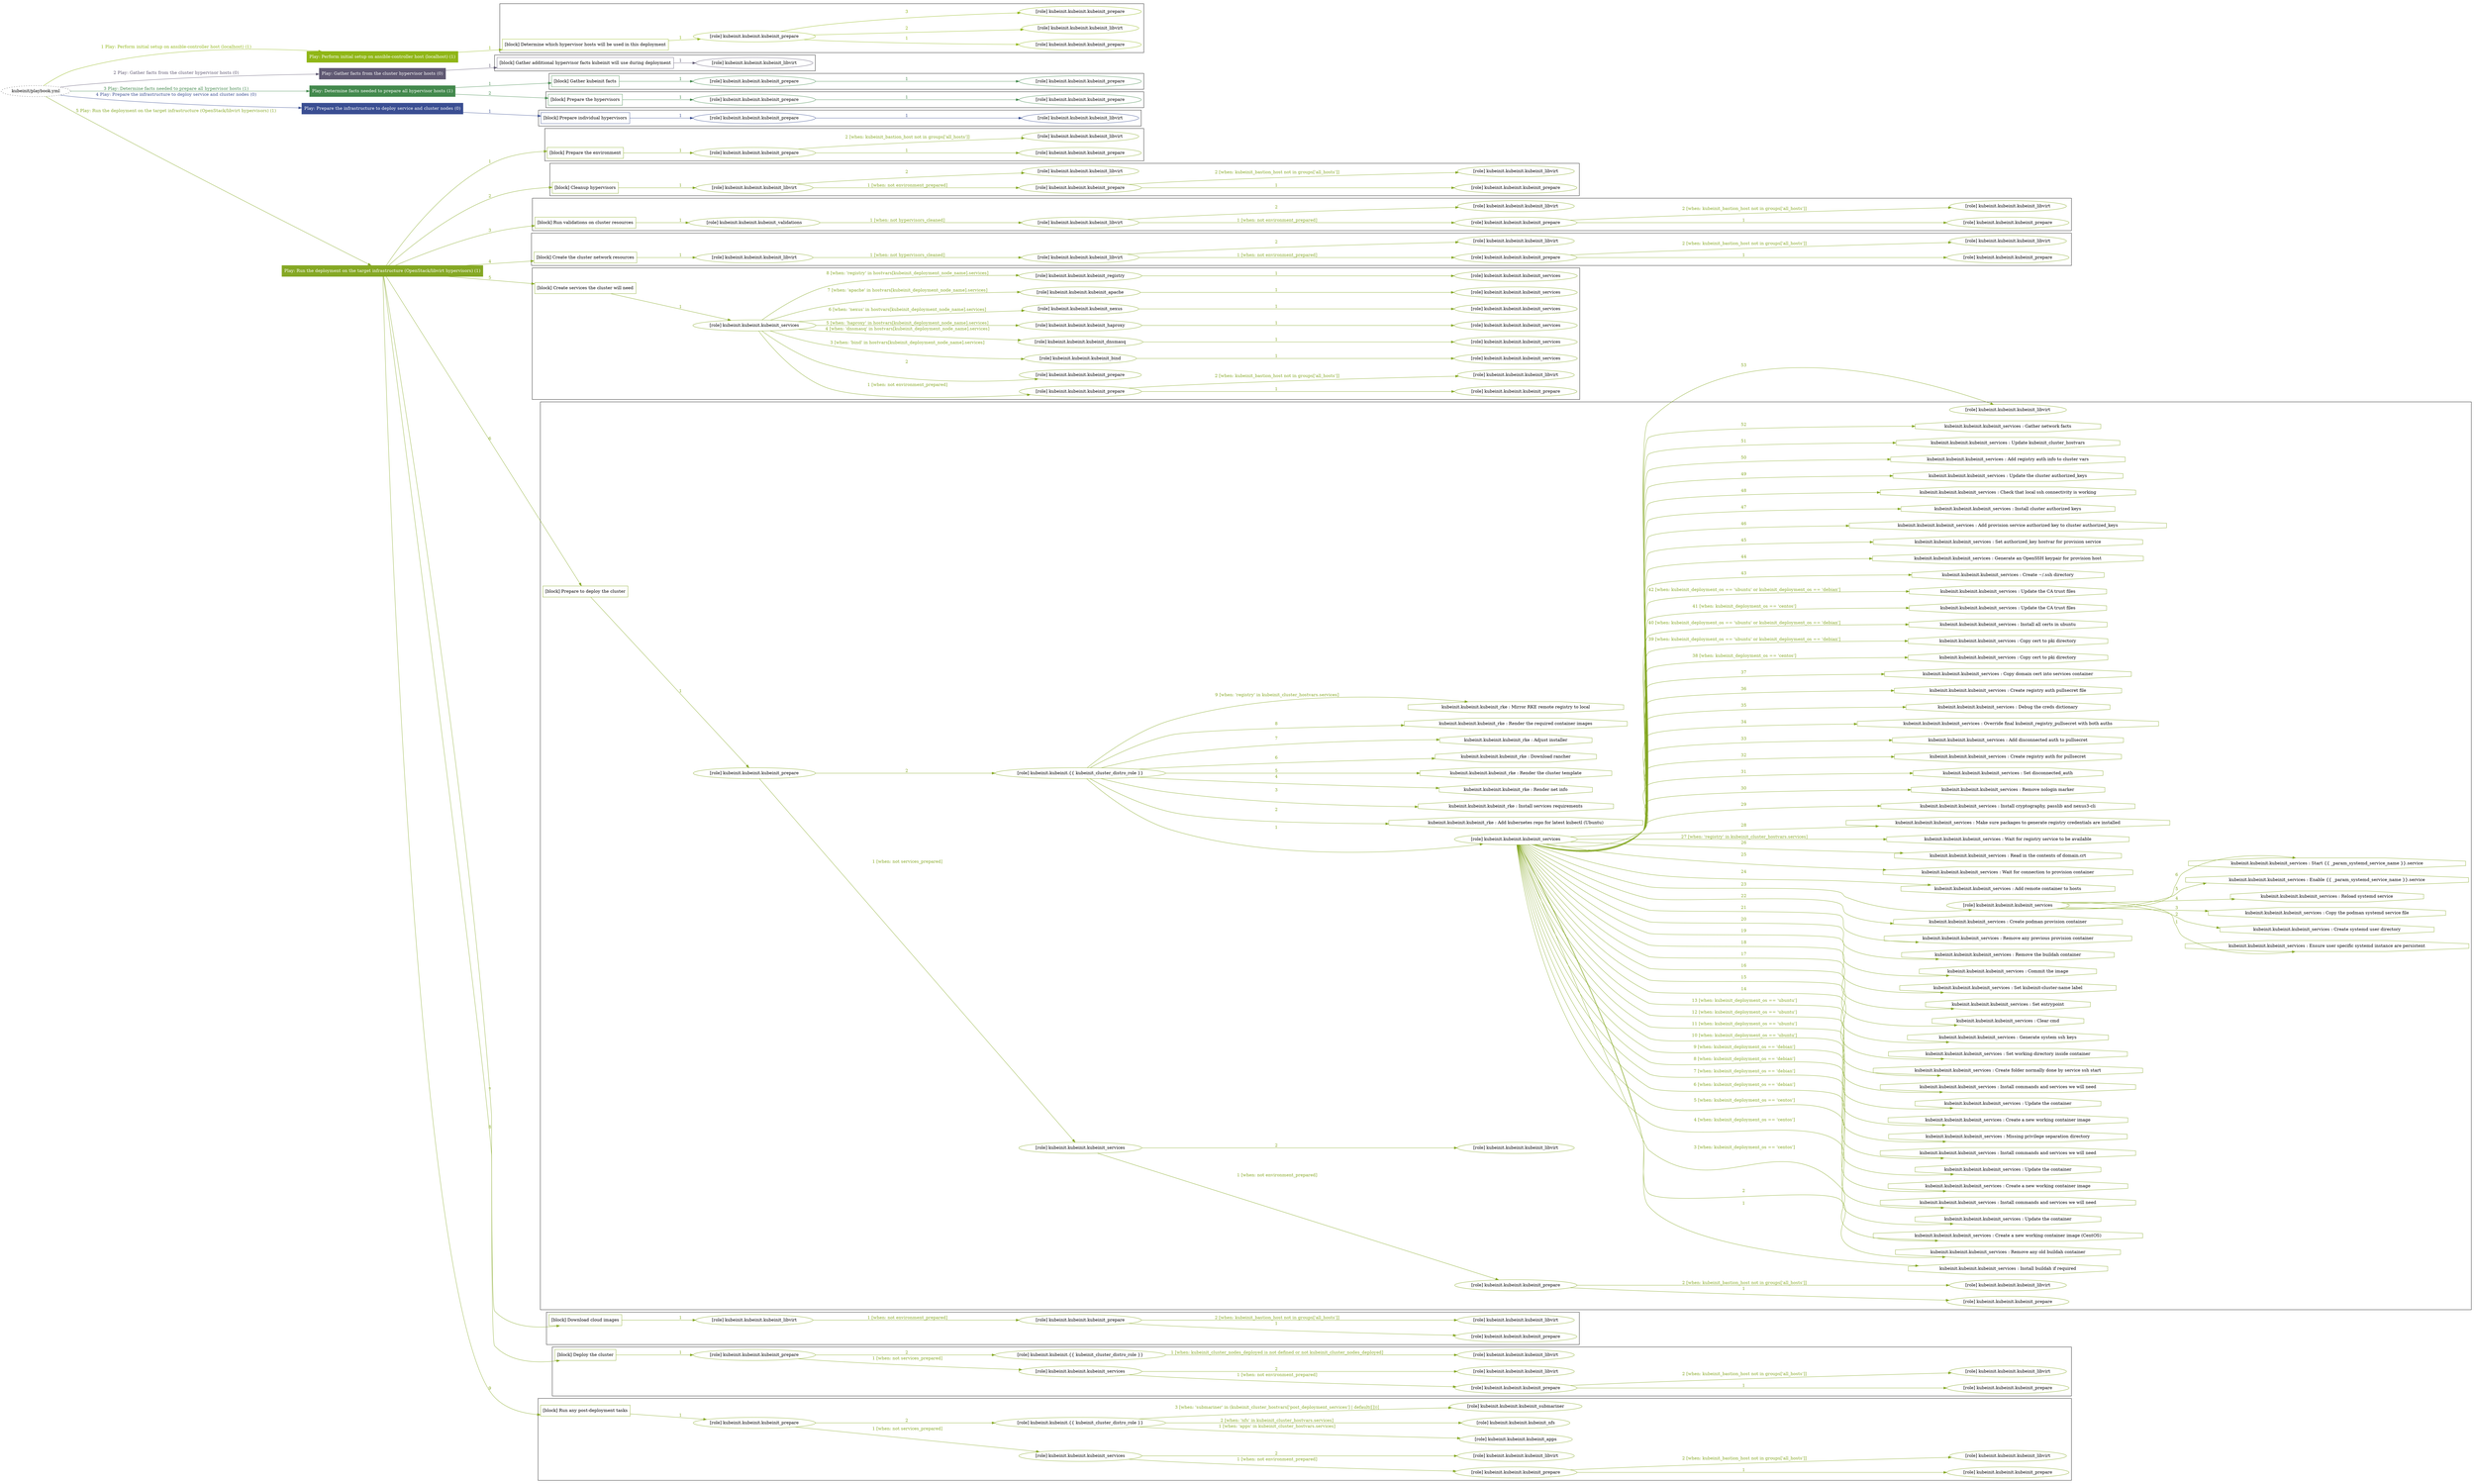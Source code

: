digraph {
	graph [concentrate=true ordering=in rankdir=LR ratio=fill]
	edge [esep=5 sep=10]
	"kubeinit/playbook.yml" [URL="/home/runner/work/kubeinit/kubeinit/kubeinit/playbook.yml" id=playbook_dca85597 style=dotted]
	"kubeinit/playbook.yml" -> play_1e4f7e3a [label="1 Play: Perform initial setup on ansible-controller host (localhost) (1)" color="#90b616" fontcolor="#90b616" id=edge_playbook_dca85597_play_1e4f7e3a labeltooltip="1 Play: Perform initial setup on ansible-controller host (localhost) (1)" tooltip="1 Play: Perform initial setup on ansible-controller host (localhost) (1)"]
	subgraph "Play: Perform initial setup on ansible-controller host (localhost) (1)" {
		play_1e4f7e3a [label="Play: Perform initial setup on ansible-controller host (localhost) (1)" URL="/home/runner/work/kubeinit/kubeinit/kubeinit/playbook.yml" color="#90b616" fontcolor="#ffffff" id=play_1e4f7e3a shape=box style=filled tooltip=localhost]
		play_1e4f7e3a -> block_0f334312 [label=1 color="#90b616" fontcolor="#90b616" id=edge_1_play_1e4f7e3a_block_0f334312 labeltooltip=1 tooltip=1]
		subgraph cluster_block_0f334312 {
			block_0f334312 [label="[block] Determine which hypervisor hosts will be used in this deployment" URL="/home/runner/work/kubeinit/kubeinit/kubeinit/playbook.yml" color="#90b616" id=block_0f334312 labeltooltip="Determine which hypervisor hosts will be used in this deployment" shape=box tooltip="Determine which hypervisor hosts will be used in this deployment"]
			block_0f334312 -> role_a519e84f [label="1 " color="#90b616" fontcolor="#90b616" id=edge_1_block_0f334312_role_a519e84f labeltooltip="1 " tooltip="1 "]
			subgraph "kubeinit.kubeinit.kubeinit_prepare" {
				role_a519e84f [label="[role] kubeinit.kubeinit.kubeinit_prepare" URL="/home/runner/work/kubeinit/kubeinit/kubeinit/playbook.yml" color="#90b616" id=role_a519e84f tooltip="kubeinit.kubeinit.kubeinit_prepare"]
				role_a519e84f -> role_78b83efd [label="1 " color="#90b616" fontcolor="#90b616" id=edge_1_role_a519e84f_role_78b83efd labeltooltip="1 " tooltip="1 "]
				subgraph "kubeinit.kubeinit.kubeinit_prepare" {
					role_78b83efd [label="[role] kubeinit.kubeinit.kubeinit_prepare" URL="/home/runner/.ansible/collections/ansible_collections/kubeinit/kubeinit/roles/kubeinit_prepare/tasks/build_hypervisors_group.yml" color="#90b616" id=role_78b83efd tooltip="kubeinit.kubeinit.kubeinit_prepare"]
				}
				role_a519e84f -> role_9a50d2ae [label="2 " color="#90b616" fontcolor="#90b616" id=edge_2_role_a519e84f_role_9a50d2ae labeltooltip="2 " tooltip="2 "]
				subgraph "kubeinit.kubeinit.kubeinit_libvirt" {
					role_9a50d2ae [label="[role] kubeinit.kubeinit.kubeinit_libvirt" URL="/home/runner/.ansible/collections/ansible_collections/kubeinit/kubeinit/roles/kubeinit_prepare/tasks/build_hypervisors_group.yml" color="#90b616" id=role_9a50d2ae tooltip="kubeinit.kubeinit.kubeinit_libvirt"]
				}
				role_a519e84f -> role_845a4a3f [label="3 " color="#90b616" fontcolor="#90b616" id=edge_3_role_a519e84f_role_845a4a3f labeltooltip="3 " tooltip="3 "]
				subgraph "kubeinit.kubeinit.kubeinit_prepare" {
					role_845a4a3f [label="[role] kubeinit.kubeinit.kubeinit_prepare" URL="/home/runner/.ansible/collections/ansible_collections/kubeinit/kubeinit/roles/kubeinit_prepare/tasks/build_hypervisors_group.yml" color="#90b616" id=role_845a4a3f tooltip="kubeinit.kubeinit.kubeinit_prepare"]
				}
			}
		}
	}
	"kubeinit/playbook.yml" -> play_5e0f3ab5 [label="2 Play: Gather facts from the cluster hypervisor hosts (0)" color="#605973" fontcolor="#605973" id=edge_playbook_dca85597_play_5e0f3ab5 labeltooltip="2 Play: Gather facts from the cluster hypervisor hosts (0)" tooltip="2 Play: Gather facts from the cluster hypervisor hosts (0)"]
	subgraph "Play: Gather facts from the cluster hypervisor hosts (0)" {
		play_5e0f3ab5 [label="Play: Gather facts from the cluster hypervisor hosts (0)" URL="/home/runner/work/kubeinit/kubeinit/kubeinit/playbook.yml" color="#605973" fontcolor="#ffffff" id=play_5e0f3ab5 shape=box style=filled tooltip="Play: Gather facts from the cluster hypervisor hosts (0)"]
		play_5e0f3ab5 -> block_fe5c52b0 [label=1 color="#605973" fontcolor="#605973" id=edge_1_play_5e0f3ab5_block_fe5c52b0 labeltooltip=1 tooltip=1]
		subgraph cluster_block_fe5c52b0 {
			block_fe5c52b0 [label="[block] Gather additional hypervisor facts kubeinit will use during deployment" URL="/home/runner/work/kubeinit/kubeinit/kubeinit/playbook.yml" color="#605973" id=block_fe5c52b0 labeltooltip="Gather additional hypervisor facts kubeinit will use during deployment" shape=box tooltip="Gather additional hypervisor facts kubeinit will use during deployment"]
			block_fe5c52b0 -> role_a36397d2 [label="1 " color="#605973" fontcolor="#605973" id=edge_1_block_fe5c52b0_role_a36397d2 labeltooltip="1 " tooltip="1 "]
			subgraph "kubeinit.kubeinit.kubeinit_libvirt" {
				role_a36397d2 [label="[role] kubeinit.kubeinit.kubeinit_libvirt" URL="/home/runner/work/kubeinit/kubeinit/kubeinit/playbook.yml" color="#605973" id=role_a36397d2 tooltip="kubeinit.kubeinit.kubeinit_libvirt"]
			}
		}
	}
	"kubeinit/playbook.yml" -> play_451f6bec [label="3 Play: Determine facts needed to prepare all hypervisor hosts (1)" color="#43894d" fontcolor="#43894d" id=edge_playbook_dca85597_play_451f6bec labeltooltip="3 Play: Determine facts needed to prepare all hypervisor hosts (1)" tooltip="3 Play: Determine facts needed to prepare all hypervisor hosts (1)"]
	subgraph "Play: Determine facts needed to prepare all hypervisor hosts (1)" {
		play_451f6bec [label="Play: Determine facts needed to prepare all hypervisor hosts (1)" URL="/home/runner/work/kubeinit/kubeinit/kubeinit/playbook.yml" color="#43894d" fontcolor="#ffffff" id=play_451f6bec shape=box style=filled tooltip=localhost]
		play_451f6bec -> block_c63ba5ff [label=1 color="#43894d" fontcolor="#43894d" id=edge_1_play_451f6bec_block_c63ba5ff labeltooltip=1 tooltip=1]
		subgraph cluster_block_c63ba5ff {
			block_c63ba5ff [label="[block] Gather kubeinit facts" URL="/home/runner/work/kubeinit/kubeinit/kubeinit/playbook.yml" color="#43894d" id=block_c63ba5ff labeltooltip="Gather kubeinit facts" shape=box tooltip="Gather kubeinit facts"]
			block_c63ba5ff -> role_3a29e662 [label="1 " color="#43894d" fontcolor="#43894d" id=edge_1_block_c63ba5ff_role_3a29e662 labeltooltip="1 " tooltip="1 "]
			subgraph "kubeinit.kubeinit.kubeinit_prepare" {
				role_3a29e662 [label="[role] kubeinit.kubeinit.kubeinit_prepare" URL="/home/runner/work/kubeinit/kubeinit/kubeinit/playbook.yml" color="#43894d" id=role_3a29e662 tooltip="kubeinit.kubeinit.kubeinit_prepare"]
				role_3a29e662 -> role_3994fed9 [label="1 " color="#43894d" fontcolor="#43894d" id=edge_1_role_3a29e662_role_3994fed9 labeltooltip="1 " tooltip="1 "]
				subgraph "kubeinit.kubeinit.kubeinit_prepare" {
					role_3994fed9 [label="[role] kubeinit.kubeinit.kubeinit_prepare" URL="/home/runner/.ansible/collections/ansible_collections/kubeinit/kubeinit/roles/kubeinit_prepare/tasks/gather_kubeinit_facts.yml" color="#43894d" id=role_3994fed9 tooltip="kubeinit.kubeinit.kubeinit_prepare"]
				}
			}
		}
		play_451f6bec -> block_d4e594c8 [label=2 color="#43894d" fontcolor="#43894d" id=edge_2_play_451f6bec_block_d4e594c8 labeltooltip=2 tooltip=2]
		subgraph cluster_block_d4e594c8 {
			block_d4e594c8 [label="[block] Prepare the hypervisors" URL="/home/runner/work/kubeinit/kubeinit/kubeinit/playbook.yml" color="#43894d" id=block_d4e594c8 labeltooltip="Prepare the hypervisors" shape=box tooltip="Prepare the hypervisors"]
			block_d4e594c8 -> role_a2efac22 [label="1 " color="#43894d" fontcolor="#43894d" id=edge_1_block_d4e594c8_role_a2efac22 labeltooltip="1 " tooltip="1 "]
			subgraph "kubeinit.kubeinit.kubeinit_prepare" {
				role_a2efac22 [label="[role] kubeinit.kubeinit.kubeinit_prepare" URL="/home/runner/work/kubeinit/kubeinit/kubeinit/playbook.yml" color="#43894d" id=role_a2efac22 tooltip="kubeinit.kubeinit.kubeinit_prepare"]
				role_a2efac22 -> role_93e0f18d [label="1 " color="#43894d" fontcolor="#43894d" id=edge_1_role_a2efac22_role_93e0f18d labeltooltip="1 " tooltip="1 "]
				subgraph "kubeinit.kubeinit.kubeinit_prepare" {
					role_93e0f18d [label="[role] kubeinit.kubeinit.kubeinit_prepare" URL="/home/runner/.ansible/collections/ansible_collections/kubeinit/kubeinit/roles/kubeinit_prepare/tasks/gather_kubeinit_facts.yml" color="#43894d" id=role_93e0f18d tooltip="kubeinit.kubeinit.kubeinit_prepare"]
				}
			}
		}
	}
	"kubeinit/playbook.yml" -> play_e632d813 [label="4 Play: Prepare the infrastructure to deploy service and cluster nodes (0)" color="#3a4e92" fontcolor="#3a4e92" id=edge_playbook_dca85597_play_e632d813 labeltooltip="4 Play: Prepare the infrastructure to deploy service and cluster nodes (0)" tooltip="4 Play: Prepare the infrastructure to deploy service and cluster nodes (0)"]
	subgraph "Play: Prepare the infrastructure to deploy service and cluster nodes (0)" {
		play_e632d813 [label="Play: Prepare the infrastructure to deploy service and cluster nodes (0)" URL="/home/runner/work/kubeinit/kubeinit/kubeinit/playbook.yml" color="#3a4e92" fontcolor="#ffffff" id=play_e632d813 shape=box style=filled tooltip="Play: Prepare the infrastructure to deploy service and cluster nodes (0)"]
		play_e632d813 -> block_a41c4567 [label=1 color="#3a4e92" fontcolor="#3a4e92" id=edge_1_play_e632d813_block_a41c4567 labeltooltip=1 tooltip=1]
		subgraph cluster_block_a41c4567 {
			block_a41c4567 [label="[block] Prepare individual hypervisors" URL="/home/runner/work/kubeinit/kubeinit/kubeinit/playbook.yml" color="#3a4e92" id=block_a41c4567 labeltooltip="Prepare individual hypervisors" shape=box tooltip="Prepare individual hypervisors"]
			block_a41c4567 -> role_5be06e01 [label="1 " color="#3a4e92" fontcolor="#3a4e92" id=edge_1_block_a41c4567_role_5be06e01 labeltooltip="1 " tooltip="1 "]
			subgraph "kubeinit.kubeinit.kubeinit_prepare" {
				role_5be06e01 [label="[role] kubeinit.kubeinit.kubeinit_prepare" URL="/home/runner/work/kubeinit/kubeinit/kubeinit/playbook.yml" color="#3a4e92" id=role_5be06e01 tooltip="kubeinit.kubeinit.kubeinit_prepare"]
				role_5be06e01 -> role_33ff03c5 [label="1 " color="#3a4e92" fontcolor="#3a4e92" id=edge_1_role_5be06e01_role_33ff03c5 labeltooltip="1 " tooltip="1 "]
				subgraph "kubeinit.kubeinit.kubeinit_libvirt" {
					role_33ff03c5 [label="[role] kubeinit.kubeinit.kubeinit_libvirt" URL="/home/runner/.ansible/collections/ansible_collections/kubeinit/kubeinit/roles/kubeinit_prepare/tasks/prepare_hypervisor.yml" color="#3a4e92" id=role_33ff03c5 tooltip="kubeinit.kubeinit.kubeinit_libvirt"]
				}
			}
		}
	}
	"kubeinit/playbook.yml" -> play_49297336 [label="5 Play: Run the deployment on the target infrastructure (OpenStack/libvirt hypervisors) (1)" color="#85a824" fontcolor="#85a824" id=edge_playbook_dca85597_play_49297336 labeltooltip="5 Play: Run the deployment on the target infrastructure (OpenStack/libvirt hypervisors) (1)" tooltip="5 Play: Run the deployment on the target infrastructure (OpenStack/libvirt hypervisors) (1)"]
	subgraph "Play: Run the deployment on the target infrastructure (OpenStack/libvirt hypervisors) (1)" {
		play_49297336 [label="Play: Run the deployment on the target infrastructure (OpenStack/libvirt hypervisors) (1)" URL="/home/runner/work/kubeinit/kubeinit/kubeinit/playbook.yml" color="#85a824" fontcolor="#ffffff" id=play_49297336 shape=box style=filled tooltip=localhost]
		play_49297336 -> block_68dc6802 [label=1 color="#85a824" fontcolor="#85a824" id=edge_1_play_49297336_block_68dc6802 labeltooltip=1 tooltip=1]
		subgraph cluster_block_68dc6802 {
			block_68dc6802 [label="[block] Prepare the environment" URL="/home/runner/work/kubeinit/kubeinit/kubeinit/playbook.yml" color="#85a824" id=block_68dc6802 labeltooltip="Prepare the environment" shape=box tooltip="Prepare the environment"]
			block_68dc6802 -> role_18b161bd [label="1 " color="#85a824" fontcolor="#85a824" id=edge_1_block_68dc6802_role_18b161bd labeltooltip="1 " tooltip="1 "]
			subgraph "kubeinit.kubeinit.kubeinit_prepare" {
				role_18b161bd [label="[role] kubeinit.kubeinit.kubeinit_prepare" URL="/home/runner/work/kubeinit/kubeinit/kubeinit/playbook.yml" color="#85a824" id=role_18b161bd tooltip="kubeinit.kubeinit.kubeinit_prepare"]
				role_18b161bd -> role_6c08f284 [label="1 " color="#85a824" fontcolor="#85a824" id=edge_1_role_18b161bd_role_6c08f284 labeltooltip="1 " tooltip="1 "]
				subgraph "kubeinit.kubeinit.kubeinit_prepare" {
					role_6c08f284 [label="[role] kubeinit.kubeinit.kubeinit_prepare" URL="/home/runner/.ansible/collections/ansible_collections/kubeinit/kubeinit/roles/kubeinit_prepare/tasks/gather_kubeinit_facts.yml" color="#85a824" id=role_6c08f284 tooltip="kubeinit.kubeinit.kubeinit_prepare"]
				}
				role_18b161bd -> role_a83bb86c [label="2 [when: kubeinit_bastion_host not in groups['all_hosts']]" color="#85a824" fontcolor="#85a824" id=edge_2_role_18b161bd_role_a83bb86c labeltooltip="2 [when: kubeinit_bastion_host not in groups['all_hosts']]" tooltip="2 [when: kubeinit_bastion_host not in groups['all_hosts']]"]
				subgraph "kubeinit.kubeinit.kubeinit_libvirt" {
					role_a83bb86c [label="[role] kubeinit.kubeinit.kubeinit_libvirt" URL="/home/runner/.ansible/collections/ansible_collections/kubeinit/kubeinit/roles/kubeinit_prepare/tasks/main.yml" color="#85a824" id=role_a83bb86c tooltip="kubeinit.kubeinit.kubeinit_libvirt"]
				}
			}
		}
		play_49297336 -> block_879a5ce5 [label=2 color="#85a824" fontcolor="#85a824" id=edge_2_play_49297336_block_879a5ce5 labeltooltip=2 tooltip=2]
		subgraph cluster_block_879a5ce5 {
			block_879a5ce5 [label="[block] Cleanup hypervisors" URL="/home/runner/work/kubeinit/kubeinit/kubeinit/playbook.yml" color="#85a824" id=block_879a5ce5 labeltooltip="Cleanup hypervisors" shape=box tooltip="Cleanup hypervisors"]
			block_879a5ce5 -> role_9bb6f1d9 [label="1 " color="#85a824" fontcolor="#85a824" id=edge_1_block_879a5ce5_role_9bb6f1d9 labeltooltip="1 " tooltip="1 "]
			subgraph "kubeinit.kubeinit.kubeinit_libvirt" {
				role_9bb6f1d9 [label="[role] kubeinit.kubeinit.kubeinit_libvirt" URL="/home/runner/work/kubeinit/kubeinit/kubeinit/playbook.yml" color="#85a824" id=role_9bb6f1d9 tooltip="kubeinit.kubeinit.kubeinit_libvirt"]
				role_9bb6f1d9 -> role_d14fadef [label="1 [when: not environment_prepared]" color="#85a824" fontcolor="#85a824" id=edge_1_role_9bb6f1d9_role_d14fadef labeltooltip="1 [when: not environment_prepared]" tooltip="1 [when: not environment_prepared]"]
				subgraph "kubeinit.kubeinit.kubeinit_prepare" {
					role_d14fadef [label="[role] kubeinit.kubeinit.kubeinit_prepare" URL="/home/runner/.ansible/collections/ansible_collections/kubeinit/kubeinit/roles/kubeinit_libvirt/tasks/cleanup_hypervisors.yml" color="#85a824" id=role_d14fadef tooltip="kubeinit.kubeinit.kubeinit_prepare"]
					role_d14fadef -> role_be1ccb4f [label="1 " color="#85a824" fontcolor="#85a824" id=edge_1_role_d14fadef_role_be1ccb4f labeltooltip="1 " tooltip="1 "]
					subgraph "kubeinit.kubeinit.kubeinit_prepare" {
						role_be1ccb4f [label="[role] kubeinit.kubeinit.kubeinit_prepare" URL="/home/runner/.ansible/collections/ansible_collections/kubeinit/kubeinit/roles/kubeinit_prepare/tasks/gather_kubeinit_facts.yml" color="#85a824" id=role_be1ccb4f tooltip="kubeinit.kubeinit.kubeinit_prepare"]
					}
					role_d14fadef -> role_1194a5b9 [label="2 [when: kubeinit_bastion_host not in groups['all_hosts']]" color="#85a824" fontcolor="#85a824" id=edge_2_role_d14fadef_role_1194a5b9 labeltooltip="2 [when: kubeinit_bastion_host not in groups['all_hosts']]" tooltip="2 [when: kubeinit_bastion_host not in groups['all_hosts']]"]
					subgraph "kubeinit.kubeinit.kubeinit_libvirt" {
						role_1194a5b9 [label="[role] kubeinit.kubeinit.kubeinit_libvirt" URL="/home/runner/.ansible/collections/ansible_collections/kubeinit/kubeinit/roles/kubeinit_prepare/tasks/main.yml" color="#85a824" id=role_1194a5b9 tooltip="kubeinit.kubeinit.kubeinit_libvirt"]
					}
				}
				role_9bb6f1d9 -> role_4e62f1b6 [label="2 " color="#85a824" fontcolor="#85a824" id=edge_2_role_9bb6f1d9_role_4e62f1b6 labeltooltip="2 " tooltip="2 "]
				subgraph "kubeinit.kubeinit.kubeinit_libvirt" {
					role_4e62f1b6 [label="[role] kubeinit.kubeinit.kubeinit_libvirt" URL="/home/runner/.ansible/collections/ansible_collections/kubeinit/kubeinit/roles/kubeinit_libvirt/tasks/cleanup_hypervisors.yml" color="#85a824" id=role_4e62f1b6 tooltip="kubeinit.kubeinit.kubeinit_libvirt"]
				}
			}
		}
		play_49297336 -> block_e439a9c7 [label=3 color="#85a824" fontcolor="#85a824" id=edge_3_play_49297336_block_e439a9c7 labeltooltip=3 tooltip=3]
		subgraph cluster_block_e439a9c7 {
			block_e439a9c7 [label="[block] Run validations on cluster resources" URL="/home/runner/work/kubeinit/kubeinit/kubeinit/playbook.yml" color="#85a824" id=block_e439a9c7 labeltooltip="Run validations on cluster resources" shape=box tooltip="Run validations on cluster resources"]
			block_e439a9c7 -> role_d489fa0f [label="1 " color="#85a824" fontcolor="#85a824" id=edge_1_block_e439a9c7_role_d489fa0f labeltooltip="1 " tooltip="1 "]
			subgraph "kubeinit.kubeinit.kubeinit_validations" {
				role_d489fa0f [label="[role] kubeinit.kubeinit.kubeinit_validations" URL="/home/runner/work/kubeinit/kubeinit/kubeinit/playbook.yml" color="#85a824" id=role_d489fa0f tooltip="kubeinit.kubeinit.kubeinit_validations"]
				role_d489fa0f -> role_26e47fea [label="1 [when: not hypervisors_cleaned]" color="#85a824" fontcolor="#85a824" id=edge_1_role_d489fa0f_role_26e47fea labeltooltip="1 [when: not hypervisors_cleaned]" tooltip="1 [when: not hypervisors_cleaned]"]
				subgraph "kubeinit.kubeinit.kubeinit_libvirt" {
					role_26e47fea [label="[role] kubeinit.kubeinit.kubeinit_libvirt" URL="/home/runner/.ansible/collections/ansible_collections/kubeinit/kubeinit/roles/kubeinit_validations/tasks/main.yml" color="#85a824" id=role_26e47fea tooltip="kubeinit.kubeinit.kubeinit_libvirt"]
					role_26e47fea -> role_985f9fe4 [label="1 [when: not environment_prepared]" color="#85a824" fontcolor="#85a824" id=edge_1_role_26e47fea_role_985f9fe4 labeltooltip="1 [when: not environment_prepared]" tooltip="1 [when: not environment_prepared]"]
					subgraph "kubeinit.kubeinit.kubeinit_prepare" {
						role_985f9fe4 [label="[role] kubeinit.kubeinit.kubeinit_prepare" URL="/home/runner/.ansible/collections/ansible_collections/kubeinit/kubeinit/roles/kubeinit_libvirt/tasks/cleanup_hypervisors.yml" color="#85a824" id=role_985f9fe4 tooltip="kubeinit.kubeinit.kubeinit_prepare"]
						role_985f9fe4 -> role_75902d57 [label="1 " color="#85a824" fontcolor="#85a824" id=edge_1_role_985f9fe4_role_75902d57 labeltooltip="1 " tooltip="1 "]
						subgraph "kubeinit.kubeinit.kubeinit_prepare" {
							role_75902d57 [label="[role] kubeinit.kubeinit.kubeinit_prepare" URL="/home/runner/.ansible/collections/ansible_collections/kubeinit/kubeinit/roles/kubeinit_prepare/tasks/gather_kubeinit_facts.yml" color="#85a824" id=role_75902d57 tooltip="kubeinit.kubeinit.kubeinit_prepare"]
						}
						role_985f9fe4 -> role_11a82975 [label="2 [when: kubeinit_bastion_host not in groups['all_hosts']]" color="#85a824" fontcolor="#85a824" id=edge_2_role_985f9fe4_role_11a82975 labeltooltip="2 [when: kubeinit_bastion_host not in groups['all_hosts']]" tooltip="2 [when: kubeinit_bastion_host not in groups['all_hosts']]"]
						subgraph "kubeinit.kubeinit.kubeinit_libvirt" {
							role_11a82975 [label="[role] kubeinit.kubeinit.kubeinit_libvirt" URL="/home/runner/.ansible/collections/ansible_collections/kubeinit/kubeinit/roles/kubeinit_prepare/tasks/main.yml" color="#85a824" id=role_11a82975 tooltip="kubeinit.kubeinit.kubeinit_libvirt"]
						}
					}
					role_26e47fea -> role_bf740837 [label="2 " color="#85a824" fontcolor="#85a824" id=edge_2_role_26e47fea_role_bf740837 labeltooltip="2 " tooltip="2 "]
					subgraph "kubeinit.kubeinit.kubeinit_libvirt" {
						role_bf740837 [label="[role] kubeinit.kubeinit.kubeinit_libvirt" URL="/home/runner/.ansible/collections/ansible_collections/kubeinit/kubeinit/roles/kubeinit_libvirt/tasks/cleanup_hypervisors.yml" color="#85a824" id=role_bf740837 tooltip="kubeinit.kubeinit.kubeinit_libvirt"]
					}
				}
			}
		}
		play_49297336 -> block_00a5461e [label=4 color="#85a824" fontcolor="#85a824" id=edge_4_play_49297336_block_00a5461e labeltooltip=4 tooltip=4]
		subgraph cluster_block_00a5461e {
			block_00a5461e [label="[block] Create the cluster network resources" URL="/home/runner/work/kubeinit/kubeinit/kubeinit/playbook.yml" color="#85a824" id=block_00a5461e labeltooltip="Create the cluster network resources" shape=box tooltip="Create the cluster network resources"]
			block_00a5461e -> role_79061145 [label="1 " color="#85a824" fontcolor="#85a824" id=edge_1_block_00a5461e_role_79061145 labeltooltip="1 " tooltip="1 "]
			subgraph "kubeinit.kubeinit.kubeinit_libvirt" {
				role_79061145 [label="[role] kubeinit.kubeinit.kubeinit_libvirt" URL="/home/runner/work/kubeinit/kubeinit/kubeinit/playbook.yml" color="#85a824" id=role_79061145 tooltip="kubeinit.kubeinit.kubeinit_libvirt"]
				role_79061145 -> role_02aff871 [label="1 [when: not hypervisors_cleaned]" color="#85a824" fontcolor="#85a824" id=edge_1_role_79061145_role_02aff871 labeltooltip="1 [when: not hypervisors_cleaned]" tooltip="1 [when: not hypervisors_cleaned]"]
				subgraph "kubeinit.kubeinit.kubeinit_libvirt" {
					role_02aff871 [label="[role] kubeinit.kubeinit.kubeinit_libvirt" URL="/home/runner/.ansible/collections/ansible_collections/kubeinit/kubeinit/roles/kubeinit_libvirt/tasks/create_network.yml" color="#85a824" id=role_02aff871 tooltip="kubeinit.kubeinit.kubeinit_libvirt"]
					role_02aff871 -> role_2d0b5e93 [label="1 [when: not environment_prepared]" color="#85a824" fontcolor="#85a824" id=edge_1_role_02aff871_role_2d0b5e93 labeltooltip="1 [when: not environment_prepared]" tooltip="1 [when: not environment_prepared]"]
					subgraph "kubeinit.kubeinit.kubeinit_prepare" {
						role_2d0b5e93 [label="[role] kubeinit.kubeinit.kubeinit_prepare" URL="/home/runner/.ansible/collections/ansible_collections/kubeinit/kubeinit/roles/kubeinit_libvirt/tasks/cleanup_hypervisors.yml" color="#85a824" id=role_2d0b5e93 tooltip="kubeinit.kubeinit.kubeinit_prepare"]
						role_2d0b5e93 -> role_d76a7f96 [label="1 " color="#85a824" fontcolor="#85a824" id=edge_1_role_2d0b5e93_role_d76a7f96 labeltooltip="1 " tooltip="1 "]
						subgraph "kubeinit.kubeinit.kubeinit_prepare" {
							role_d76a7f96 [label="[role] kubeinit.kubeinit.kubeinit_prepare" URL="/home/runner/.ansible/collections/ansible_collections/kubeinit/kubeinit/roles/kubeinit_prepare/tasks/gather_kubeinit_facts.yml" color="#85a824" id=role_d76a7f96 tooltip="kubeinit.kubeinit.kubeinit_prepare"]
						}
						role_2d0b5e93 -> role_b39b0694 [label="2 [when: kubeinit_bastion_host not in groups['all_hosts']]" color="#85a824" fontcolor="#85a824" id=edge_2_role_2d0b5e93_role_b39b0694 labeltooltip="2 [when: kubeinit_bastion_host not in groups['all_hosts']]" tooltip="2 [when: kubeinit_bastion_host not in groups['all_hosts']]"]
						subgraph "kubeinit.kubeinit.kubeinit_libvirt" {
							role_b39b0694 [label="[role] kubeinit.kubeinit.kubeinit_libvirt" URL="/home/runner/.ansible/collections/ansible_collections/kubeinit/kubeinit/roles/kubeinit_prepare/tasks/main.yml" color="#85a824" id=role_b39b0694 tooltip="kubeinit.kubeinit.kubeinit_libvirt"]
						}
					}
					role_02aff871 -> role_9d55bd4d [label="2 " color="#85a824" fontcolor="#85a824" id=edge_2_role_02aff871_role_9d55bd4d labeltooltip="2 " tooltip="2 "]
					subgraph "kubeinit.kubeinit.kubeinit_libvirt" {
						role_9d55bd4d [label="[role] kubeinit.kubeinit.kubeinit_libvirt" URL="/home/runner/.ansible/collections/ansible_collections/kubeinit/kubeinit/roles/kubeinit_libvirt/tasks/cleanup_hypervisors.yml" color="#85a824" id=role_9d55bd4d tooltip="kubeinit.kubeinit.kubeinit_libvirt"]
					}
				}
			}
		}
		play_49297336 -> block_b51e11ce [label=5 color="#85a824" fontcolor="#85a824" id=edge_5_play_49297336_block_b51e11ce labeltooltip=5 tooltip=5]
		subgraph cluster_block_b51e11ce {
			block_b51e11ce [label="[block] Create services the cluster will need" URL="/home/runner/work/kubeinit/kubeinit/kubeinit/playbook.yml" color="#85a824" id=block_b51e11ce labeltooltip="Create services the cluster will need" shape=box tooltip="Create services the cluster will need"]
			block_b51e11ce -> role_13fce6d3 [label="1 " color="#85a824" fontcolor="#85a824" id=edge_1_block_b51e11ce_role_13fce6d3 labeltooltip="1 " tooltip="1 "]
			subgraph "kubeinit.kubeinit.kubeinit_services" {
				role_13fce6d3 [label="[role] kubeinit.kubeinit.kubeinit_services" URL="/home/runner/work/kubeinit/kubeinit/kubeinit/playbook.yml" color="#85a824" id=role_13fce6d3 tooltip="kubeinit.kubeinit.kubeinit_services"]
				role_13fce6d3 -> role_0396c66c [label="1 [when: not environment_prepared]" color="#85a824" fontcolor="#85a824" id=edge_1_role_13fce6d3_role_0396c66c labeltooltip="1 [when: not environment_prepared]" tooltip="1 [when: not environment_prepared]"]
				subgraph "kubeinit.kubeinit.kubeinit_prepare" {
					role_0396c66c [label="[role] kubeinit.kubeinit.kubeinit_prepare" URL="/home/runner/.ansible/collections/ansible_collections/kubeinit/kubeinit/roles/kubeinit_services/tasks/main.yml" color="#85a824" id=role_0396c66c tooltip="kubeinit.kubeinit.kubeinit_prepare"]
					role_0396c66c -> role_2a3e7271 [label="1 " color="#85a824" fontcolor="#85a824" id=edge_1_role_0396c66c_role_2a3e7271 labeltooltip="1 " tooltip="1 "]
					subgraph "kubeinit.kubeinit.kubeinit_prepare" {
						role_2a3e7271 [label="[role] kubeinit.kubeinit.kubeinit_prepare" URL="/home/runner/.ansible/collections/ansible_collections/kubeinit/kubeinit/roles/kubeinit_prepare/tasks/gather_kubeinit_facts.yml" color="#85a824" id=role_2a3e7271 tooltip="kubeinit.kubeinit.kubeinit_prepare"]
					}
					role_0396c66c -> role_6e34d424 [label="2 [when: kubeinit_bastion_host not in groups['all_hosts']]" color="#85a824" fontcolor="#85a824" id=edge_2_role_0396c66c_role_6e34d424 labeltooltip="2 [when: kubeinit_bastion_host not in groups['all_hosts']]" tooltip="2 [when: kubeinit_bastion_host not in groups['all_hosts']]"]
					subgraph "kubeinit.kubeinit.kubeinit_libvirt" {
						role_6e34d424 [label="[role] kubeinit.kubeinit.kubeinit_libvirt" URL="/home/runner/.ansible/collections/ansible_collections/kubeinit/kubeinit/roles/kubeinit_prepare/tasks/main.yml" color="#85a824" id=role_6e34d424 tooltip="kubeinit.kubeinit.kubeinit_libvirt"]
					}
				}
				role_13fce6d3 -> role_8f8e9c48 [label="2 " color="#85a824" fontcolor="#85a824" id=edge_2_role_13fce6d3_role_8f8e9c48 labeltooltip="2 " tooltip="2 "]
				subgraph "kubeinit.kubeinit.kubeinit_prepare" {
					role_8f8e9c48 [label="[role] kubeinit.kubeinit.kubeinit_prepare" URL="/home/runner/.ansible/collections/ansible_collections/kubeinit/kubeinit/roles/kubeinit_services/tasks/00_create_service_pod.yml" color="#85a824" id=role_8f8e9c48 tooltip="kubeinit.kubeinit.kubeinit_prepare"]
				}
				role_13fce6d3 -> role_fa4b841d [label="3 [when: 'bind' in hostvars[kubeinit_deployment_node_name].services]" color="#85a824" fontcolor="#85a824" id=edge_3_role_13fce6d3_role_fa4b841d labeltooltip="3 [when: 'bind' in hostvars[kubeinit_deployment_node_name].services]" tooltip="3 [when: 'bind' in hostvars[kubeinit_deployment_node_name].services]"]
				subgraph "kubeinit.kubeinit.kubeinit_bind" {
					role_fa4b841d [label="[role] kubeinit.kubeinit.kubeinit_bind" URL="/home/runner/.ansible/collections/ansible_collections/kubeinit/kubeinit/roles/kubeinit_services/tasks/start_services_containers.yml" color="#85a824" id=role_fa4b841d tooltip="kubeinit.kubeinit.kubeinit_bind"]
					role_fa4b841d -> role_3b4c4f0f [label="1 " color="#85a824" fontcolor="#85a824" id=edge_1_role_fa4b841d_role_3b4c4f0f labeltooltip="1 " tooltip="1 "]
					subgraph "kubeinit.kubeinit.kubeinit_services" {
						role_3b4c4f0f [label="[role] kubeinit.kubeinit.kubeinit_services" URL="/home/runner/.ansible/collections/ansible_collections/kubeinit/kubeinit/roles/kubeinit_bind/tasks/main.yml" color="#85a824" id=role_3b4c4f0f tooltip="kubeinit.kubeinit.kubeinit_services"]
					}
				}
				role_13fce6d3 -> role_9a029892 [label="4 [when: 'dnsmasq' in hostvars[kubeinit_deployment_node_name].services]" color="#85a824" fontcolor="#85a824" id=edge_4_role_13fce6d3_role_9a029892 labeltooltip="4 [when: 'dnsmasq' in hostvars[kubeinit_deployment_node_name].services]" tooltip="4 [when: 'dnsmasq' in hostvars[kubeinit_deployment_node_name].services]"]
				subgraph "kubeinit.kubeinit.kubeinit_dnsmasq" {
					role_9a029892 [label="[role] kubeinit.kubeinit.kubeinit_dnsmasq" URL="/home/runner/.ansible/collections/ansible_collections/kubeinit/kubeinit/roles/kubeinit_services/tasks/start_services_containers.yml" color="#85a824" id=role_9a029892 tooltip="kubeinit.kubeinit.kubeinit_dnsmasq"]
					role_9a029892 -> role_628795a0 [label="1 " color="#85a824" fontcolor="#85a824" id=edge_1_role_9a029892_role_628795a0 labeltooltip="1 " tooltip="1 "]
					subgraph "kubeinit.kubeinit.kubeinit_services" {
						role_628795a0 [label="[role] kubeinit.kubeinit.kubeinit_services" URL="/home/runner/.ansible/collections/ansible_collections/kubeinit/kubeinit/roles/kubeinit_dnsmasq/tasks/main.yml" color="#85a824" id=role_628795a0 tooltip="kubeinit.kubeinit.kubeinit_services"]
					}
				}
				role_13fce6d3 -> role_a5173340 [label="5 [when: 'haproxy' in hostvars[kubeinit_deployment_node_name].services]" color="#85a824" fontcolor="#85a824" id=edge_5_role_13fce6d3_role_a5173340 labeltooltip="5 [when: 'haproxy' in hostvars[kubeinit_deployment_node_name].services]" tooltip="5 [when: 'haproxy' in hostvars[kubeinit_deployment_node_name].services]"]
				subgraph "kubeinit.kubeinit.kubeinit_haproxy" {
					role_a5173340 [label="[role] kubeinit.kubeinit.kubeinit_haproxy" URL="/home/runner/.ansible/collections/ansible_collections/kubeinit/kubeinit/roles/kubeinit_services/tasks/start_services_containers.yml" color="#85a824" id=role_a5173340 tooltip="kubeinit.kubeinit.kubeinit_haproxy"]
					role_a5173340 -> role_e4ed7e26 [label="1 " color="#85a824" fontcolor="#85a824" id=edge_1_role_a5173340_role_e4ed7e26 labeltooltip="1 " tooltip="1 "]
					subgraph "kubeinit.kubeinit.kubeinit_services" {
						role_e4ed7e26 [label="[role] kubeinit.kubeinit.kubeinit_services" URL="/home/runner/.ansible/collections/ansible_collections/kubeinit/kubeinit/roles/kubeinit_haproxy/tasks/main.yml" color="#85a824" id=role_e4ed7e26 tooltip="kubeinit.kubeinit.kubeinit_services"]
					}
				}
				role_13fce6d3 -> role_eb5f4685 [label="6 [when: 'nexus' in hostvars[kubeinit_deployment_node_name].services]" color="#85a824" fontcolor="#85a824" id=edge_6_role_13fce6d3_role_eb5f4685 labeltooltip="6 [when: 'nexus' in hostvars[kubeinit_deployment_node_name].services]" tooltip="6 [when: 'nexus' in hostvars[kubeinit_deployment_node_name].services]"]
				subgraph "kubeinit.kubeinit.kubeinit_nexus" {
					role_eb5f4685 [label="[role] kubeinit.kubeinit.kubeinit_nexus" URL="/home/runner/.ansible/collections/ansible_collections/kubeinit/kubeinit/roles/kubeinit_services/tasks/start_services_containers.yml" color="#85a824" id=role_eb5f4685 tooltip="kubeinit.kubeinit.kubeinit_nexus"]
					role_eb5f4685 -> role_d2c7065e [label="1 " color="#85a824" fontcolor="#85a824" id=edge_1_role_eb5f4685_role_d2c7065e labeltooltip="1 " tooltip="1 "]
					subgraph "kubeinit.kubeinit.kubeinit_services" {
						role_d2c7065e [label="[role] kubeinit.kubeinit.kubeinit_services" URL="/home/runner/.ansible/collections/ansible_collections/kubeinit/kubeinit/roles/kubeinit_nexus/tasks/main.yml" color="#85a824" id=role_d2c7065e tooltip="kubeinit.kubeinit.kubeinit_services"]
					}
				}
				role_13fce6d3 -> role_cbf999ae [label="7 [when: 'apache' in hostvars[kubeinit_deployment_node_name].services]" color="#85a824" fontcolor="#85a824" id=edge_7_role_13fce6d3_role_cbf999ae labeltooltip="7 [when: 'apache' in hostvars[kubeinit_deployment_node_name].services]" tooltip="7 [when: 'apache' in hostvars[kubeinit_deployment_node_name].services]"]
				subgraph "kubeinit.kubeinit.kubeinit_apache" {
					role_cbf999ae [label="[role] kubeinit.kubeinit.kubeinit_apache" URL="/home/runner/.ansible/collections/ansible_collections/kubeinit/kubeinit/roles/kubeinit_services/tasks/start_services_containers.yml" color="#85a824" id=role_cbf999ae tooltip="kubeinit.kubeinit.kubeinit_apache"]
					role_cbf999ae -> role_9d8ab3aa [label="1 " color="#85a824" fontcolor="#85a824" id=edge_1_role_cbf999ae_role_9d8ab3aa labeltooltip="1 " tooltip="1 "]
					subgraph "kubeinit.kubeinit.kubeinit_services" {
						role_9d8ab3aa [label="[role] kubeinit.kubeinit.kubeinit_services" URL="/home/runner/.ansible/collections/ansible_collections/kubeinit/kubeinit/roles/kubeinit_apache/tasks/main.yml" color="#85a824" id=role_9d8ab3aa tooltip="kubeinit.kubeinit.kubeinit_services"]
					}
				}
				role_13fce6d3 -> role_30246abd [label="8 [when: 'registry' in hostvars[kubeinit_deployment_node_name].services]" color="#85a824" fontcolor="#85a824" id=edge_8_role_13fce6d3_role_30246abd labeltooltip="8 [when: 'registry' in hostvars[kubeinit_deployment_node_name].services]" tooltip="8 [when: 'registry' in hostvars[kubeinit_deployment_node_name].services]"]
				subgraph "kubeinit.kubeinit.kubeinit_registry" {
					role_30246abd [label="[role] kubeinit.kubeinit.kubeinit_registry" URL="/home/runner/.ansible/collections/ansible_collections/kubeinit/kubeinit/roles/kubeinit_services/tasks/start_services_containers.yml" color="#85a824" id=role_30246abd tooltip="kubeinit.kubeinit.kubeinit_registry"]
					role_30246abd -> role_a4b28814 [label="1 " color="#85a824" fontcolor="#85a824" id=edge_1_role_30246abd_role_a4b28814 labeltooltip="1 " tooltip="1 "]
					subgraph "kubeinit.kubeinit.kubeinit_services" {
						role_a4b28814 [label="[role] kubeinit.kubeinit.kubeinit_services" URL="/home/runner/.ansible/collections/ansible_collections/kubeinit/kubeinit/roles/kubeinit_registry/tasks/main.yml" color="#85a824" id=role_a4b28814 tooltip="kubeinit.kubeinit.kubeinit_services"]
					}
				}
			}
		}
		play_49297336 -> block_4454be03 [label=6 color="#85a824" fontcolor="#85a824" id=edge_6_play_49297336_block_4454be03 labeltooltip=6 tooltip=6]
		subgraph cluster_block_4454be03 {
			block_4454be03 [label="[block] Prepare to deploy the cluster" URL="/home/runner/work/kubeinit/kubeinit/kubeinit/playbook.yml" color="#85a824" id=block_4454be03 labeltooltip="Prepare to deploy the cluster" shape=box tooltip="Prepare to deploy the cluster"]
			block_4454be03 -> role_ccbe613f [label="1 " color="#85a824" fontcolor="#85a824" id=edge_1_block_4454be03_role_ccbe613f labeltooltip="1 " tooltip="1 "]
			subgraph "kubeinit.kubeinit.kubeinit_prepare" {
				role_ccbe613f [label="[role] kubeinit.kubeinit.kubeinit_prepare" URL="/home/runner/work/kubeinit/kubeinit/kubeinit/playbook.yml" color="#85a824" id=role_ccbe613f tooltip="kubeinit.kubeinit.kubeinit_prepare"]
				role_ccbe613f -> role_c02ff38e [label="1 [when: not services_prepared]" color="#85a824" fontcolor="#85a824" id=edge_1_role_ccbe613f_role_c02ff38e labeltooltip="1 [when: not services_prepared]" tooltip="1 [when: not services_prepared]"]
				subgraph "kubeinit.kubeinit.kubeinit_services" {
					role_c02ff38e [label="[role] kubeinit.kubeinit.kubeinit_services" URL="/home/runner/.ansible/collections/ansible_collections/kubeinit/kubeinit/roles/kubeinit_prepare/tasks/prepare_cluster.yml" color="#85a824" id=role_c02ff38e tooltip="kubeinit.kubeinit.kubeinit_services"]
					role_c02ff38e -> role_e4e8105f [label="1 [when: not environment_prepared]" color="#85a824" fontcolor="#85a824" id=edge_1_role_c02ff38e_role_e4e8105f labeltooltip="1 [when: not environment_prepared]" tooltip="1 [when: not environment_prepared]"]
					subgraph "kubeinit.kubeinit.kubeinit_prepare" {
						role_e4e8105f [label="[role] kubeinit.kubeinit.kubeinit_prepare" URL="/home/runner/.ansible/collections/ansible_collections/kubeinit/kubeinit/roles/kubeinit_services/tasks/prepare_services.yml" color="#85a824" id=role_e4e8105f tooltip="kubeinit.kubeinit.kubeinit_prepare"]
						role_e4e8105f -> role_8969f964 [label="1 " color="#85a824" fontcolor="#85a824" id=edge_1_role_e4e8105f_role_8969f964 labeltooltip="1 " tooltip="1 "]
						subgraph "kubeinit.kubeinit.kubeinit_prepare" {
							role_8969f964 [label="[role] kubeinit.kubeinit.kubeinit_prepare" URL="/home/runner/.ansible/collections/ansible_collections/kubeinit/kubeinit/roles/kubeinit_prepare/tasks/gather_kubeinit_facts.yml" color="#85a824" id=role_8969f964 tooltip="kubeinit.kubeinit.kubeinit_prepare"]
						}
						role_e4e8105f -> role_14e5aa93 [label="2 [when: kubeinit_bastion_host not in groups['all_hosts']]" color="#85a824" fontcolor="#85a824" id=edge_2_role_e4e8105f_role_14e5aa93 labeltooltip="2 [when: kubeinit_bastion_host not in groups['all_hosts']]" tooltip="2 [when: kubeinit_bastion_host not in groups['all_hosts']]"]
						subgraph "kubeinit.kubeinit.kubeinit_libvirt" {
							role_14e5aa93 [label="[role] kubeinit.kubeinit.kubeinit_libvirt" URL="/home/runner/.ansible/collections/ansible_collections/kubeinit/kubeinit/roles/kubeinit_prepare/tasks/main.yml" color="#85a824" id=role_14e5aa93 tooltip="kubeinit.kubeinit.kubeinit_libvirt"]
						}
					}
					role_c02ff38e -> role_705b57f3 [label="2 " color="#85a824" fontcolor="#85a824" id=edge_2_role_c02ff38e_role_705b57f3 labeltooltip="2 " tooltip="2 "]
					subgraph "kubeinit.kubeinit.kubeinit_libvirt" {
						role_705b57f3 [label="[role] kubeinit.kubeinit.kubeinit_libvirt" URL="/home/runner/.ansible/collections/ansible_collections/kubeinit/kubeinit/roles/kubeinit_services/tasks/prepare_services.yml" color="#85a824" id=role_705b57f3 tooltip="kubeinit.kubeinit.kubeinit_libvirt"]
					}
				}
				role_ccbe613f -> role_e7e82a80 [label="2 " color="#85a824" fontcolor="#85a824" id=edge_2_role_ccbe613f_role_e7e82a80 labeltooltip="2 " tooltip="2 "]
				subgraph "kubeinit.kubeinit.{{ kubeinit_cluster_distro_role }}" {
					role_e7e82a80 [label="[role] kubeinit.kubeinit.{{ kubeinit_cluster_distro_role }}" URL="/home/runner/.ansible/collections/ansible_collections/kubeinit/kubeinit/roles/kubeinit_prepare/tasks/prepare_cluster.yml" color="#85a824" id=role_e7e82a80 tooltip="kubeinit.kubeinit.{{ kubeinit_cluster_distro_role }}"]
					role_e7e82a80 -> role_ec667419 [label="1 " color="#85a824" fontcolor="#85a824" id=edge_1_role_e7e82a80_role_ec667419 labeltooltip="1 " tooltip="1 "]
					subgraph "kubeinit.kubeinit.kubeinit_services" {
						role_ec667419 [label="[role] kubeinit.kubeinit.kubeinit_services" URL="/home/runner/.ansible/collections/ansible_collections/kubeinit/kubeinit/roles/kubeinit_rke/tasks/prepare_cluster.yml" color="#85a824" id=role_ec667419 tooltip="kubeinit.kubeinit.kubeinit_services"]
						task_84f9b663 [label="kubeinit.kubeinit.kubeinit_services : Install buildah if required" URL="/home/runner/.ansible/collections/ansible_collections/kubeinit/kubeinit/roles/kubeinit_services/tasks/create_provision_container.yml" color="#85a824" id=task_84f9b663 shape=octagon tooltip="kubeinit.kubeinit.kubeinit_services : Install buildah if required"]
						role_ec667419 -> task_84f9b663 [label="1 " color="#85a824" fontcolor="#85a824" id=edge_1_role_ec667419_task_84f9b663 labeltooltip="1 " tooltip="1 "]
						task_8b0ff891 [label="kubeinit.kubeinit.kubeinit_services : Remove any old buildah container" URL="/home/runner/.ansible/collections/ansible_collections/kubeinit/kubeinit/roles/kubeinit_services/tasks/create_provision_container.yml" color="#85a824" id=task_8b0ff891 shape=octagon tooltip="kubeinit.kubeinit.kubeinit_services : Remove any old buildah container"]
						role_ec667419 -> task_8b0ff891 [label="2 " color="#85a824" fontcolor="#85a824" id=edge_2_role_ec667419_task_8b0ff891 labeltooltip="2 " tooltip="2 "]
						task_ffaa6e22 [label="kubeinit.kubeinit.kubeinit_services : Create a new working container image (CentOS)" URL="/home/runner/.ansible/collections/ansible_collections/kubeinit/kubeinit/roles/kubeinit_services/tasks/create_provision_container.yml" color="#85a824" id=task_ffaa6e22 shape=octagon tooltip="kubeinit.kubeinit.kubeinit_services : Create a new working container image (CentOS)"]
						role_ec667419 -> task_ffaa6e22 [label="3 [when: kubeinit_deployment_os == 'centos']" color="#85a824" fontcolor="#85a824" id=edge_3_role_ec667419_task_ffaa6e22 labeltooltip="3 [when: kubeinit_deployment_os == 'centos']" tooltip="3 [when: kubeinit_deployment_os == 'centos']"]
						task_d32f3797 [label="kubeinit.kubeinit.kubeinit_services : Update the container" URL="/home/runner/.ansible/collections/ansible_collections/kubeinit/kubeinit/roles/kubeinit_services/tasks/create_provision_container.yml" color="#85a824" id=task_d32f3797 shape=octagon tooltip="kubeinit.kubeinit.kubeinit_services : Update the container"]
						role_ec667419 -> task_d32f3797 [label="4 [when: kubeinit_deployment_os == 'centos']" color="#85a824" fontcolor="#85a824" id=edge_4_role_ec667419_task_d32f3797 labeltooltip="4 [when: kubeinit_deployment_os == 'centos']" tooltip="4 [when: kubeinit_deployment_os == 'centos']"]
						task_cfacc011 [label="kubeinit.kubeinit.kubeinit_services : Install commands and services we will need" URL="/home/runner/.ansible/collections/ansible_collections/kubeinit/kubeinit/roles/kubeinit_services/tasks/create_provision_container.yml" color="#85a824" id=task_cfacc011 shape=octagon tooltip="kubeinit.kubeinit.kubeinit_services : Install commands and services we will need"]
						role_ec667419 -> task_cfacc011 [label="5 [when: kubeinit_deployment_os == 'centos']" color="#85a824" fontcolor="#85a824" id=edge_5_role_ec667419_task_cfacc011 labeltooltip="5 [when: kubeinit_deployment_os == 'centos']" tooltip="5 [when: kubeinit_deployment_os == 'centos']"]
						task_82a720e4 [label="kubeinit.kubeinit.kubeinit_services : Create a new working container image" URL="/home/runner/.ansible/collections/ansible_collections/kubeinit/kubeinit/roles/kubeinit_services/tasks/create_provision_container.yml" color="#85a824" id=task_82a720e4 shape=octagon tooltip="kubeinit.kubeinit.kubeinit_services : Create a new working container image"]
						role_ec667419 -> task_82a720e4 [label="6 [when: kubeinit_deployment_os == 'debian']" color="#85a824" fontcolor="#85a824" id=edge_6_role_ec667419_task_82a720e4 labeltooltip="6 [when: kubeinit_deployment_os == 'debian']" tooltip="6 [when: kubeinit_deployment_os == 'debian']"]
						task_60e88cc7 [label="kubeinit.kubeinit.kubeinit_services : Update the container" URL="/home/runner/.ansible/collections/ansible_collections/kubeinit/kubeinit/roles/kubeinit_services/tasks/create_provision_container.yml" color="#85a824" id=task_60e88cc7 shape=octagon tooltip="kubeinit.kubeinit.kubeinit_services : Update the container"]
						role_ec667419 -> task_60e88cc7 [label="7 [when: kubeinit_deployment_os == 'debian']" color="#85a824" fontcolor="#85a824" id=edge_7_role_ec667419_task_60e88cc7 labeltooltip="7 [when: kubeinit_deployment_os == 'debian']" tooltip="7 [when: kubeinit_deployment_os == 'debian']"]
						task_de60c1a3 [label="kubeinit.kubeinit.kubeinit_services : Install commands and services we will need" URL="/home/runner/.ansible/collections/ansible_collections/kubeinit/kubeinit/roles/kubeinit_services/tasks/create_provision_container.yml" color="#85a824" id=task_de60c1a3 shape=octagon tooltip="kubeinit.kubeinit.kubeinit_services : Install commands and services we will need"]
						role_ec667419 -> task_de60c1a3 [label="8 [when: kubeinit_deployment_os == 'debian']" color="#85a824" fontcolor="#85a824" id=edge_8_role_ec667419_task_de60c1a3 labeltooltip="8 [when: kubeinit_deployment_os == 'debian']" tooltip="8 [when: kubeinit_deployment_os == 'debian']"]
						task_08c0c261 [label="kubeinit.kubeinit.kubeinit_services : Missing privilege separation directory" URL="/home/runner/.ansible/collections/ansible_collections/kubeinit/kubeinit/roles/kubeinit_services/tasks/create_provision_container.yml" color="#85a824" id=task_08c0c261 shape=octagon tooltip="kubeinit.kubeinit.kubeinit_services : Missing privilege separation directory"]
						role_ec667419 -> task_08c0c261 [label="9 [when: kubeinit_deployment_os == 'debian']" color="#85a824" fontcolor="#85a824" id=edge_9_role_ec667419_task_08c0c261 labeltooltip="9 [when: kubeinit_deployment_os == 'debian']" tooltip="9 [when: kubeinit_deployment_os == 'debian']"]
						task_1f4483dc [label="kubeinit.kubeinit.kubeinit_services : Create a new working container image" URL="/home/runner/.ansible/collections/ansible_collections/kubeinit/kubeinit/roles/kubeinit_services/tasks/create_provision_container.yml" color="#85a824" id=task_1f4483dc shape=octagon tooltip="kubeinit.kubeinit.kubeinit_services : Create a new working container image"]
						role_ec667419 -> task_1f4483dc [label="10 [when: kubeinit_deployment_os == 'ubuntu']" color="#85a824" fontcolor="#85a824" id=edge_10_role_ec667419_task_1f4483dc labeltooltip="10 [when: kubeinit_deployment_os == 'ubuntu']" tooltip="10 [when: kubeinit_deployment_os == 'ubuntu']"]
						task_9042b75a [label="kubeinit.kubeinit.kubeinit_services : Update the container" URL="/home/runner/.ansible/collections/ansible_collections/kubeinit/kubeinit/roles/kubeinit_services/tasks/create_provision_container.yml" color="#85a824" id=task_9042b75a shape=octagon tooltip="kubeinit.kubeinit.kubeinit_services : Update the container"]
						role_ec667419 -> task_9042b75a [label="11 [when: kubeinit_deployment_os == 'ubuntu']" color="#85a824" fontcolor="#85a824" id=edge_11_role_ec667419_task_9042b75a labeltooltip="11 [when: kubeinit_deployment_os == 'ubuntu']" tooltip="11 [when: kubeinit_deployment_os == 'ubuntu']"]
						task_2052529c [label="kubeinit.kubeinit.kubeinit_services : Install commands and services we will need" URL="/home/runner/.ansible/collections/ansible_collections/kubeinit/kubeinit/roles/kubeinit_services/tasks/create_provision_container.yml" color="#85a824" id=task_2052529c shape=octagon tooltip="kubeinit.kubeinit.kubeinit_services : Install commands and services we will need"]
						role_ec667419 -> task_2052529c [label="12 [when: kubeinit_deployment_os == 'ubuntu']" color="#85a824" fontcolor="#85a824" id=edge_12_role_ec667419_task_2052529c labeltooltip="12 [when: kubeinit_deployment_os == 'ubuntu']" tooltip="12 [when: kubeinit_deployment_os == 'ubuntu']"]
						task_75848cda [label="kubeinit.kubeinit.kubeinit_services : Create folder normally done by service ssh start" URL="/home/runner/.ansible/collections/ansible_collections/kubeinit/kubeinit/roles/kubeinit_services/tasks/create_provision_container.yml" color="#85a824" id=task_75848cda shape=octagon tooltip="kubeinit.kubeinit.kubeinit_services : Create folder normally done by service ssh start"]
						role_ec667419 -> task_75848cda [label="13 [when: kubeinit_deployment_os == 'ubuntu']" color="#85a824" fontcolor="#85a824" id=edge_13_role_ec667419_task_75848cda labeltooltip="13 [when: kubeinit_deployment_os == 'ubuntu']" tooltip="13 [when: kubeinit_deployment_os == 'ubuntu']"]
						task_7c718df4 [label="kubeinit.kubeinit.kubeinit_services : Set working directory inside container" URL="/home/runner/.ansible/collections/ansible_collections/kubeinit/kubeinit/roles/kubeinit_services/tasks/create_provision_container.yml" color="#85a824" id=task_7c718df4 shape=octagon tooltip="kubeinit.kubeinit.kubeinit_services : Set working directory inside container"]
						role_ec667419 -> task_7c718df4 [label="14 " color="#85a824" fontcolor="#85a824" id=edge_14_role_ec667419_task_7c718df4 labeltooltip="14 " tooltip="14 "]
						task_1129000c [label="kubeinit.kubeinit.kubeinit_services : Generate system ssh keys" URL="/home/runner/.ansible/collections/ansible_collections/kubeinit/kubeinit/roles/kubeinit_services/tasks/create_provision_container.yml" color="#85a824" id=task_1129000c shape=octagon tooltip="kubeinit.kubeinit.kubeinit_services : Generate system ssh keys"]
						role_ec667419 -> task_1129000c [label="15 " color="#85a824" fontcolor="#85a824" id=edge_15_role_ec667419_task_1129000c labeltooltip="15 " tooltip="15 "]
						task_7683a2b6 [label="kubeinit.kubeinit.kubeinit_services : Clear cmd" URL="/home/runner/.ansible/collections/ansible_collections/kubeinit/kubeinit/roles/kubeinit_services/tasks/create_provision_container.yml" color="#85a824" id=task_7683a2b6 shape=octagon tooltip="kubeinit.kubeinit.kubeinit_services : Clear cmd"]
						role_ec667419 -> task_7683a2b6 [label="16 " color="#85a824" fontcolor="#85a824" id=edge_16_role_ec667419_task_7683a2b6 labeltooltip="16 " tooltip="16 "]
						task_70fd98af [label="kubeinit.kubeinit.kubeinit_services : Set entrypoint" URL="/home/runner/.ansible/collections/ansible_collections/kubeinit/kubeinit/roles/kubeinit_services/tasks/create_provision_container.yml" color="#85a824" id=task_70fd98af shape=octagon tooltip="kubeinit.kubeinit.kubeinit_services : Set entrypoint"]
						role_ec667419 -> task_70fd98af [label="17 " color="#85a824" fontcolor="#85a824" id=edge_17_role_ec667419_task_70fd98af labeltooltip="17 " tooltip="17 "]
						task_cc2f7daa [label="kubeinit.kubeinit.kubeinit_services : Set kubeinit-cluster-name label" URL="/home/runner/.ansible/collections/ansible_collections/kubeinit/kubeinit/roles/kubeinit_services/tasks/create_provision_container.yml" color="#85a824" id=task_cc2f7daa shape=octagon tooltip="kubeinit.kubeinit.kubeinit_services : Set kubeinit-cluster-name label"]
						role_ec667419 -> task_cc2f7daa [label="18 " color="#85a824" fontcolor="#85a824" id=edge_18_role_ec667419_task_cc2f7daa labeltooltip="18 " tooltip="18 "]
						task_250208d4 [label="kubeinit.kubeinit.kubeinit_services : Commit the image" URL="/home/runner/.ansible/collections/ansible_collections/kubeinit/kubeinit/roles/kubeinit_services/tasks/create_provision_container.yml" color="#85a824" id=task_250208d4 shape=octagon tooltip="kubeinit.kubeinit.kubeinit_services : Commit the image"]
						role_ec667419 -> task_250208d4 [label="19 " color="#85a824" fontcolor="#85a824" id=edge_19_role_ec667419_task_250208d4 labeltooltip="19 " tooltip="19 "]
						task_44fd8725 [label="kubeinit.kubeinit.kubeinit_services : Remove the buildah container" URL="/home/runner/.ansible/collections/ansible_collections/kubeinit/kubeinit/roles/kubeinit_services/tasks/create_provision_container.yml" color="#85a824" id=task_44fd8725 shape=octagon tooltip="kubeinit.kubeinit.kubeinit_services : Remove the buildah container"]
						role_ec667419 -> task_44fd8725 [label="20 " color="#85a824" fontcolor="#85a824" id=edge_20_role_ec667419_task_44fd8725 labeltooltip="20 " tooltip="20 "]
						task_3f0d690f [label="kubeinit.kubeinit.kubeinit_services : Remove any previous provision container" URL="/home/runner/.ansible/collections/ansible_collections/kubeinit/kubeinit/roles/kubeinit_services/tasks/create_provision_container.yml" color="#85a824" id=task_3f0d690f shape=octagon tooltip="kubeinit.kubeinit.kubeinit_services : Remove any previous provision container"]
						role_ec667419 -> task_3f0d690f [label="21 " color="#85a824" fontcolor="#85a824" id=edge_21_role_ec667419_task_3f0d690f labeltooltip="21 " tooltip="21 "]
						task_a8726225 [label="kubeinit.kubeinit.kubeinit_services : Create podman provision container" URL="/home/runner/.ansible/collections/ansible_collections/kubeinit/kubeinit/roles/kubeinit_services/tasks/create_provision_container.yml" color="#85a824" id=task_a8726225 shape=octagon tooltip="kubeinit.kubeinit.kubeinit_services : Create podman provision container"]
						role_ec667419 -> task_a8726225 [label="22 " color="#85a824" fontcolor="#85a824" id=edge_22_role_ec667419_task_a8726225 labeltooltip="22 " tooltip="22 "]
						role_ec667419 -> role_26c1613e [label="23 " color="#85a824" fontcolor="#85a824" id=edge_23_role_ec667419_role_26c1613e labeltooltip="23 " tooltip="23 "]
						subgraph "kubeinit.kubeinit.kubeinit_services" {
							role_26c1613e [label="[role] kubeinit.kubeinit.kubeinit_services" URL="/home/runner/.ansible/collections/ansible_collections/kubeinit/kubeinit/roles/kubeinit_services/tasks/create_provision_container.yml" color="#85a824" id=role_26c1613e tooltip="kubeinit.kubeinit.kubeinit_services"]
							task_3bf23fd3 [label="kubeinit.kubeinit.kubeinit_services : Ensure user specific systemd instance are persistent" URL="/home/runner/.ansible/collections/ansible_collections/kubeinit/kubeinit/roles/kubeinit_services/tasks/create_managed_service.yml" color="#85a824" id=task_3bf23fd3 shape=octagon tooltip="kubeinit.kubeinit.kubeinit_services : Ensure user specific systemd instance are persistent"]
							role_26c1613e -> task_3bf23fd3 [label="1 " color="#85a824" fontcolor="#85a824" id=edge_1_role_26c1613e_task_3bf23fd3 labeltooltip="1 " tooltip="1 "]
							task_8e94c498 [label="kubeinit.kubeinit.kubeinit_services : Create systemd user directory" URL="/home/runner/.ansible/collections/ansible_collections/kubeinit/kubeinit/roles/kubeinit_services/tasks/create_managed_service.yml" color="#85a824" id=task_8e94c498 shape=octagon tooltip="kubeinit.kubeinit.kubeinit_services : Create systemd user directory"]
							role_26c1613e -> task_8e94c498 [label="2 " color="#85a824" fontcolor="#85a824" id=edge_2_role_26c1613e_task_8e94c498 labeltooltip="2 " tooltip="2 "]
							task_cb09a8cd [label="kubeinit.kubeinit.kubeinit_services : Copy the podman systemd service file" URL="/home/runner/.ansible/collections/ansible_collections/kubeinit/kubeinit/roles/kubeinit_services/tasks/create_managed_service.yml" color="#85a824" id=task_cb09a8cd shape=octagon tooltip="kubeinit.kubeinit.kubeinit_services : Copy the podman systemd service file"]
							role_26c1613e -> task_cb09a8cd [label="3 " color="#85a824" fontcolor="#85a824" id=edge_3_role_26c1613e_task_cb09a8cd labeltooltip="3 " tooltip="3 "]
							task_10063ff8 [label="kubeinit.kubeinit.kubeinit_services : Reload systemd service" URL="/home/runner/.ansible/collections/ansible_collections/kubeinit/kubeinit/roles/kubeinit_services/tasks/create_managed_service.yml" color="#85a824" id=task_10063ff8 shape=octagon tooltip="kubeinit.kubeinit.kubeinit_services : Reload systemd service"]
							role_26c1613e -> task_10063ff8 [label="4 " color="#85a824" fontcolor="#85a824" id=edge_4_role_26c1613e_task_10063ff8 labeltooltip="4 " tooltip="4 "]
							task_a6e30aef [label="kubeinit.kubeinit.kubeinit_services : Enable {{ _param_systemd_service_name }}.service" URL="/home/runner/.ansible/collections/ansible_collections/kubeinit/kubeinit/roles/kubeinit_services/tasks/create_managed_service.yml" color="#85a824" id=task_a6e30aef shape=octagon tooltip="kubeinit.kubeinit.kubeinit_services : Enable {{ _param_systemd_service_name }}.service"]
							role_26c1613e -> task_a6e30aef [label="5 " color="#85a824" fontcolor="#85a824" id=edge_5_role_26c1613e_task_a6e30aef labeltooltip="5 " tooltip="5 "]
							task_123807af [label="kubeinit.kubeinit.kubeinit_services : Start {{ _param_systemd_service_name }}.service" URL="/home/runner/.ansible/collections/ansible_collections/kubeinit/kubeinit/roles/kubeinit_services/tasks/create_managed_service.yml" color="#85a824" id=task_123807af shape=octagon tooltip="kubeinit.kubeinit.kubeinit_services : Start {{ _param_systemd_service_name }}.service"]
							role_26c1613e -> task_123807af [label="6 " color="#85a824" fontcolor="#85a824" id=edge_6_role_26c1613e_task_123807af labeltooltip="6 " tooltip="6 "]
						}
						task_904e798b [label="kubeinit.kubeinit.kubeinit_services : Add remote container to hosts" URL="/home/runner/.ansible/collections/ansible_collections/kubeinit/kubeinit/roles/kubeinit_services/tasks/create_provision_container.yml" color="#85a824" id=task_904e798b shape=octagon tooltip="kubeinit.kubeinit.kubeinit_services : Add remote container to hosts"]
						role_ec667419 -> task_904e798b [label="24 " color="#85a824" fontcolor="#85a824" id=edge_24_role_ec667419_task_904e798b labeltooltip="24 " tooltip="24 "]
						task_d8cf3241 [label="kubeinit.kubeinit.kubeinit_services : Wait for connection to provision container" URL="/home/runner/.ansible/collections/ansible_collections/kubeinit/kubeinit/roles/kubeinit_services/tasks/create_provision_container.yml" color="#85a824" id=task_d8cf3241 shape=octagon tooltip="kubeinit.kubeinit.kubeinit_services : Wait for connection to provision container"]
						role_ec667419 -> task_d8cf3241 [label="25 " color="#85a824" fontcolor="#85a824" id=edge_25_role_ec667419_task_d8cf3241 labeltooltip="25 " tooltip="25 "]
						task_aebda7e3 [label="kubeinit.kubeinit.kubeinit_services : Read in the contents of domain.crt" URL="/home/runner/.ansible/collections/ansible_collections/kubeinit/kubeinit/roles/kubeinit_services/tasks/create_provision_container.yml" color="#85a824" id=task_aebda7e3 shape=octagon tooltip="kubeinit.kubeinit.kubeinit_services : Read in the contents of domain.crt"]
						role_ec667419 -> task_aebda7e3 [label="26 " color="#85a824" fontcolor="#85a824" id=edge_26_role_ec667419_task_aebda7e3 labeltooltip="26 " tooltip="26 "]
						task_93a9272d [label="kubeinit.kubeinit.kubeinit_services : Wait for registry service to be available" URL="/home/runner/.ansible/collections/ansible_collections/kubeinit/kubeinit/roles/kubeinit_services/tasks/create_provision_container.yml" color="#85a824" id=task_93a9272d shape=octagon tooltip="kubeinit.kubeinit.kubeinit_services : Wait for registry service to be available"]
						role_ec667419 -> task_93a9272d [label="27 [when: 'registry' in kubeinit_cluster_hostvars.services]" color="#85a824" fontcolor="#85a824" id=edge_27_role_ec667419_task_93a9272d labeltooltip="27 [when: 'registry' in kubeinit_cluster_hostvars.services]" tooltip="27 [when: 'registry' in kubeinit_cluster_hostvars.services]"]
						task_b721f725 [label="kubeinit.kubeinit.kubeinit_services : Make sure packages to generate registry credentials are installed" URL="/home/runner/.ansible/collections/ansible_collections/kubeinit/kubeinit/roles/kubeinit_services/tasks/create_provision_container.yml" color="#85a824" id=task_b721f725 shape=octagon tooltip="kubeinit.kubeinit.kubeinit_services : Make sure packages to generate registry credentials are installed"]
						role_ec667419 -> task_b721f725 [label="28 " color="#85a824" fontcolor="#85a824" id=edge_28_role_ec667419_task_b721f725 labeltooltip="28 " tooltip="28 "]
						task_ff58fe46 [label="kubeinit.kubeinit.kubeinit_services : Install cryptography, passlib and nexus3-cli" URL="/home/runner/.ansible/collections/ansible_collections/kubeinit/kubeinit/roles/kubeinit_services/tasks/create_provision_container.yml" color="#85a824" id=task_ff58fe46 shape=octagon tooltip="kubeinit.kubeinit.kubeinit_services : Install cryptography, passlib and nexus3-cli"]
						role_ec667419 -> task_ff58fe46 [label="29 " color="#85a824" fontcolor="#85a824" id=edge_29_role_ec667419_task_ff58fe46 labeltooltip="29 " tooltip="29 "]
						task_6c490d89 [label="kubeinit.kubeinit.kubeinit_services : Remove nologin marker" URL="/home/runner/.ansible/collections/ansible_collections/kubeinit/kubeinit/roles/kubeinit_services/tasks/create_provision_container.yml" color="#85a824" id=task_6c490d89 shape=octagon tooltip="kubeinit.kubeinit.kubeinit_services : Remove nologin marker"]
						role_ec667419 -> task_6c490d89 [label="30 " color="#85a824" fontcolor="#85a824" id=edge_30_role_ec667419_task_6c490d89 labeltooltip="30 " tooltip="30 "]
						task_2bbbbfbc [label="kubeinit.kubeinit.kubeinit_services : Set disconnected_auth" URL="/home/runner/.ansible/collections/ansible_collections/kubeinit/kubeinit/roles/kubeinit_services/tasks/create_provision_container.yml" color="#85a824" id=task_2bbbbfbc shape=octagon tooltip="kubeinit.kubeinit.kubeinit_services : Set disconnected_auth"]
						role_ec667419 -> task_2bbbbfbc [label="31 " color="#85a824" fontcolor="#85a824" id=edge_31_role_ec667419_task_2bbbbfbc labeltooltip="31 " tooltip="31 "]
						task_c0adc8b7 [label="kubeinit.kubeinit.kubeinit_services : Create registry auth for pullsecret" URL="/home/runner/.ansible/collections/ansible_collections/kubeinit/kubeinit/roles/kubeinit_services/tasks/create_provision_container.yml" color="#85a824" id=task_c0adc8b7 shape=octagon tooltip="kubeinit.kubeinit.kubeinit_services : Create registry auth for pullsecret"]
						role_ec667419 -> task_c0adc8b7 [label="32 " color="#85a824" fontcolor="#85a824" id=edge_32_role_ec667419_task_c0adc8b7 labeltooltip="32 " tooltip="32 "]
						task_7669db30 [label="kubeinit.kubeinit.kubeinit_services : Add disconnected auth to pullsecret" URL="/home/runner/.ansible/collections/ansible_collections/kubeinit/kubeinit/roles/kubeinit_services/tasks/create_provision_container.yml" color="#85a824" id=task_7669db30 shape=octagon tooltip="kubeinit.kubeinit.kubeinit_services : Add disconnected auth to pullsecret"]
						role_ec667419 -> task_7669db30 [label="33 " color="#85a824" fontcolor="#85a824" id=edge_33_role_ec667419_task_7669db30 labeltooltip="33 " tooltip="33 "]
						task_b0dd8644 [label="kubeinit.kubeinit.kubeinit_services : Override final kubeinit_registry_pullsecret with both auths" URL="/home/runner/.ansible/collections/ansible_collections/kubeinit/kubeinit/roles/kubeinit_services/tasks/create_provision_container.yml" color="#85a824" id=task_b0dd8644 shape=octagon tooltip="kubeinit.kubeinit.kubeinit_services : Override final kubeinit_registry_pullsecret with both auths"]
						role_ec667419 -> task_b0dd8644 [label="34 " color="#85a824" fontcolor="#85a824" id=edge_34_role_ec667419_task_b0dd8644 labeltooltip="34 " tooltip="34 "]
						task_1d192f38 [label="kubeinit.kubeinit.kubeinit_services : Debug the creds dictionary" URL="/home/runner/.ansible/collections/ansible_collections/kubeinit/kubeinit/roles/kubeinit_services/tasks/create_provision_container.yml" color="#85a824" id=task_1d192f38 shape=octagon tooltip="kubeinit.kubeinit.kubeinit_services : Debug the creds dictionary"]
						role_ec667419 -> task_1d192f38 [label="35 " color="#85a824" fontcolor="#85a824" id=edge_35_role_ec667419_task_1d192f38 labeltooltip="35 " tooltip="35 "]
						task_93e4eb9f [label="kubeinit.kubeinit.kubeinit_services : Create registry auth pullsecret file" URL="/home/runner/.ansible/collections/ansible_collections/kubeinit/kubeinit/roles/kubeinit_services/tasks/create_provision_container.yml" color="#85a824" id=task_93e4eb9f shape=octagon tooltip="kubeinit.kubeinit.kubeinit_services : Create registry auth pullsecret file"]
						role_ec667419 -> task_93e4eb9f [label="36 " color="#85a824" fontcolor="#85a824" id=edge_36_role_ec667419_task_93e4eb9f labeltooltip="36 " tooltip="36 "]
						task_dbdec10b [label="kubeinit.kubeinit.kubeinit_services : Copy domain cert into services container" URL="/home/runner/.ansible/collections/ansible_collections/kubeinit/kubeinit/roles/kubeinit_services/tasks/create_provision_container.yml" color="#85a824" id=task_dbdec10b shape=octagon tooltip="kubeinit.kubeinit.kubeinit_services : Copy domain cert into services container"]
						role_ec667419 -> task_dbdec10b [label="37 " color="#85a824" fontcolor="#85a824" id=edge_37_role_ec667419_task_dbdec10b labeltooltip="37 " tooltip="37 "]
						task_3f56d7d9 [label="kubeinit.kubeinit.kubeinit_services : Copy cert to pki directory" URL="/home/runner/.ansible/collections/ansible_collections/kubeinit/kubeinit/roles/kubeinit_services/tasks/create_provision_container.yml" color="#85a824" id=task_3f56d7d9 shape=octagon tooltip="kubeinit.kubeinit.kubeinit_services : Copy cert to pki directory"]
						role_ec667419 -> task_3f56d7d9 [label="38 [when: kubeinit_deployment_os == 'centos']" color="#85a824" fontcolor="#85a824" id=edge_38_role_ec667419_task_3f56d7d9 labeltooltip="38 [when: kubeinit_deployment_os == 'centos']" tooltip="38 [when: kubeinit_deployment_os == 'centos']"]
						task_f7519f52 [label="kubeinit.kubeinit.kubeinit_services : Copy cert to pki directory" URL="/home/runner/.ansible/collections/ansible_collections/kubeinit/kubeinit/roles/kubeinit_services/tasks/create_provision_container.yml" color="#85a824" id=task_f7519f52 shape=octagon tooltip="kubeinit.kubeinit.kubeinit_services : Copy cert to pki directory"]
						role_ec667419 -> task_f7519f52 [label="39 [when: kubeinit_deployment_os == 'ubuntu' or kubeinit_deployment_os == 'debian']" color="#85a824" fontcolor="#85a824" id=edge_39_role_ec667419_task_f7519f52 labeltooltip="39 [when: kubeinit_deployment_os == 'ubuntu' or kubeinit_deployment_os == 'debian']" tooltip="39 [when: kubeinit_deployment_os == 'ubuntu' or kubeinit_deployment_os == 'debian']"]
						task_197dcfe5 [label="kubeinit.kubeinit.kubeinit_services : Install all certs in ubuntu" URL="/home/runner/.ansible/collections/ansible_collections/kubeinit/kubeinit/roles/kubeinit_services/tasks/create_provision_container.yml" color="#85a824" id=task_197dcfe5 shape=octagon tooltip="kubeinit.kubeinit.kubeinit_services : Install all certs in ubuntu"]
						role_ec667419 -> task_197dcfe5 [label="40 [when: kubeinit_deployment_os == 'ubuntu' or kubeinit_deployment_os == 'debian']" color="#85a824" fontcolor="#85a824" id=edge_40_role_ec667419_task_197dcfe5 labeltooltip="40 [when: kubeinit_deployment_os == 'ubuntu' or kubeinit_deployment_os == 'debian']" tooltip="40 [when: kubeinit_deployment_os == 'ubuntu' or kubeinit_deployment_os == 'debian']"]
						task_fea56fc4 [label="kubeinit.kubeinit.kubeinit_services : Update the CA trust files" URL="/home/runner/.ansible/collections/ansible_collections/kubeinit/kubeinit/roles/kubeinit_services/tasks/create_provision_container.yml" color="#85a824" id=task_fea56fc4 shape=octagon tooltip="kubeinit.kubeinit.kubeinit_services : Update the CA trust files"]
						role_ec667419 -> task_fea56fc4 [label="41 [when: kubeinit_deployment_os == 'centos']" color="#85a824" fontcolor="#85a824" id=edge_41_role_ec667419_task_fea56fc4 labeltooltip="41 [when: kubeinit_deployment_os == 'centos']" tooltip="41 [when: kubeinit_deployment_os == 'centos']"]
						task_57501047 [label="kubeinit.kubeinit.kubeinit_services : Update the CA trust files" URL="/home/runner/.ansible/collections/ansible_collections/kubeinit/kubeinit/roles/kubeinit_services/tasks/create_provision_container.yml" color="#85a824" id=task_57501047 shape=octagon tooltip="kubeinit.kubeinit.kubeinit_services : Update the CA trust files"]
						role_ec667419 -> task_57501047 [label="42 [when: kubeinit_deployment_os == 'ubuntu' or kubeinit_deployment_os == 'debian']" color="#85a824" fontcolor="#85a824" id=edge_42_role_ec667419_task_57501047 labeltooltip="42 [when: kubeinit_deployment_os == 'ubuntu' or kubeinit_deployment_os == 'debian']" tooltip="42 [when: kubeinit_deployment_os == 'ubuntu' or kubeinit_deployment_os == 'debian']"]
						task_cec031ae [label="kubeinit.kubeinit.kubeinit_services : Create ~/.ssh directory" URL="/home/runner/.ansible/collections/ansible_collections/kubeinit/kubeinit/roles/kubeinit_services/tasks/create_provision_container.yml" color="#85a824" id=task_cec031ae shape=octagon tooltip="kubeinit.kubeinit.kubeinit_services : Create ~/.ssh directory"]
						role_ec667419 -> task_cec031ae [label="43 " color="#85a824" fontcolor="#85a824" id=edge_43_role_ec667419_task_cec031ae labeltooltip="43 " tooltip="43 "]
						task_70058857 [label="kubeinit.kubeinit.kubeinit_services : Generate an OpenSSH keypair for provision host" URL="/home/runner/.ansible/collections/ansible_collections/kubeinit/kubeinit/roles/kubeinit_services/tasks/create_provision_container.yml" color="#85a824" id=task_70058857 shape=octagon tooltip="kubeinit.kubeinit.kubeinit_services : Generate an OpenSSH keypair for provision host"]
						role_ec667419 -> task_70058857 [label="44 " color="#85a824" fontcolor="#85a824" id=edge_44_role_ec667419_task_70058857 labeltooltip="44 " tooltip="44 "]
						task_a47b2d6c [label="kubeinit.kubeinit.kubeinit_services : Set authorized_key hostvar for provision service" URL="/home/runner/.ansible/collections/ansible_collections/kubeinit/kubeinit/roles/kubeinit_services/tasks/create_provision_container.yml" color="#85a824" id=task_a47b2d6c shape=octagon tooltip="kubeinit.kubeinit.kubeinit_services : Set authorized_key hostvar for provision service"]
						role_ec667419 -> task_a47b2d6c [label="45 " color="#85a824" fontcolor="#85a824" id=edge_45_role_ec667419_task_a47b2d6c labeltooltip="45 " tooltip="45 "]
						task_ab7b3f45 [label="kubeinit.kubeinit.kubeinit_services : Add provision service authorized key to cluster authorized_keys" URL="/home/runner/.ansible/collections/ansible_collections/kubeinit/kubeinit/roles/kubeinit_services/tasks/create_provision_container.yml" color="#85a824" id=task_ab7b3f45 shape=octagon tooltip="kubeinit.kubeinit.kubeinit_services : Add provision service authorized key to cluster authorized_keys"]
						role_ec667419 -> task_ab7b3f45 [label="46 " color="#85a824" fontcolor="#85a824" id=edge_46_role_ec667419_task_ab7b3f45 labeltooltip="46 " tooltip="46 "]
						task_893a99a3 [label="kubeinit.kubeinit.kubeinit_services : Install cluster authorized keys" URL="/home/runner/.ansible/collections/ansible_collections/kubeinit/kubeinit/roles/kubeinit_services/tasks/create_provision_container.yml" color="#85a824" id=task_893a99a3 shape=octagon tooltip="kubeinit.kubeinit.kubeinit_services : Install cluster authorized keys"]
						role_ec667419 -> task_893a99a3 [label="47 " color="#85a824" fontcolor="#85a824" id=edge_47_role_ec667419_task_893a99a3 labeltooltip="47 " tooltip="47 "]
						task_41a95cd3 [label="kubeinit.kubeinit.kubeinit_services : Check that local ssh connectivity is working" URL="/home/runner/.ansible/collections/ansible_collections/kubeinit/kubeinit/roles/kubeinit_services/tasks/create_provision_container.yml" color="#85a824" id=task_41a95cd3 shape=octagon tooltip="kubeinit.kubeinit.kubeinit_services : Check that local ssh connectivity is working"]
						role_ec667419 -> task_41a95cd3 [label="48 " color="#85a824" fontcolor="#85a824" id=edge_48_role_ec667419_task_41a95cd3 labeltooltip="48 " tooltip="48 "]
						task_66f4b1c6 [label="kubeinit.kubeinit.kubeinit_services : Update the cluster authorized_keys" URL="/home/runner/.ansible/collections/ansible_collections/kubeinit/kubeinit/roles/kubeinit_services/tasks/create_provision_container.yml" color="#85a824" id=task_66f4b1c6 shape=octagon tooltip="kubeinit.kubeinit.kubeinit_services : Update the cluster authorized_keys"]
						role_ec667419 -> task_66f4b1c6 [label="49 " color="#85a824" fontcolor="#85a824" id=edge_49_role_ec667419_task_66f4b1c6 labeltooltip="49 " tooltip="49 "]
						task_5b97e27b [label="kubeinit.kubeinit.kubeinit_services : Add registry auth info to cluster vars" URL="/home/runner/.ansible/collections/ansible_collections/kubeinit/kubeinit/roles/kubeinit_services/tasks/create_provision_container.yml" color="#85a824" id=task_5b97e27b shape=octagon tooltip="kubeinit.kubeinit.kubeinit_services : Add registry auth info to cluster vars"]
						role_ec667419 -> task_5b97e27b [label="50 " color="#85a824" fontcolor="#85a824" id=edge_50_role_ec667419_task_5b97e27b labeltooltip="50 " tooltip="50 "]
						task_af37f048 [label="kubeinit.kubeinit.kubeinit_services : Update kubeinit_cluster_hostvars" URL="/home/runner/.ansible/collections/ansible_collections/kubeinit/kubeinit/roles/kubeinit_services/tasks/create_provision_container.yml" color="#85a824" id=task_af37f048 shape=octagon tooltip="kubeinit.kubeinit.kubeinit_services : Update kubeinit_cluster_hostvars"]
						role_ec667419 -> task_af37f048 [label="51 " color="#85a824" fontcolor="#85a824" id=edge_51_role_ec667419_task_af37f048 labeltooltip="51 " tooltip="51 "]
						task_bfb04f82 [label="kubeinit.kubeinit.kubeinit_services : Gather network facts" URL="/home/runner/.ansible/collections/ansible_collections/kubeinit/kubeinit/roles/kubeinit_services/tasks/create_provision_container.yml" color="#85a824" id=task_bfb04f82 shape=octagon tooltip="kubeinit.kubeinit.kubeinit_services : Gather network facts"]
						role_ec667419 -> task_bfb04f82 [label="52 " color="#85a824" fontcolor="#85a824" id=edge_52_role_ec667419_task_bfb04f82 labeltooltip="52 " tooltip="52 "]
						role_ec667419 -> role_0d51bbef [label="53 " color="#85a824" fontcolor="#85a824" id=edge_53_role_ec667419_role_0d51bbef labeltooltip="53 " tooltip="53 "]
						subgraph "kubeinit.kubeinit.kubeinit_libvirt" {
							role_0d51bbef [label="[role] kubeinit.kubeinit.kubeinit_libvirt" URL="/home/runner/.ansible/collections/ansible_collections/kubeinit/kubeinit/roles/kubeinit_services/tasks/create_provision_container.yml" color="#85a824" id=role_0d51bbef tooltip="kubeinit.kubeinit.kubeinit_libvirt"]
						}
					}
					task_e54dd0e4 [label="kubeinit.kubeinit.kubeinit_rke : Add kubernetes repo for latest kubectl (Ubuntu)" URL="/home/runner/.ansible/collections/ansible_collections/kubeinit/kubeinit/roles/kubeinit_rke/tasks/prepare_cluster.yml" color="#85a824" id=task_e54dd0e4 shape=octagon tooltip="kubeinit.kubeinit.kubeinit_rke : Add kubernetes repo for latest kubectl (Ubuntu)"]
					role_e7e82a80 -> task_e54dd0e4 [label="2 " color="#85a824" fontcolor="#85a824" id=edge_2_role_e7e82a80_task_e54dd0e4 labeltooltip="2 " tooltip="2 "]
					task_6aba1b12 [label="kubeinit.kubeinit.kubeinit_rke : Install services requirements" URL="/home/runner/.ansible/collections/ansible_collections/kubeinit/kubeinit/roles/kubeinit_rke/tasks/prepare_cluster.yml" color="#85a824" id=task_6aba1b12 shape=octagon tooltip="kubeinit.kubeinit.kubeinit_rke : Install services requirements"]
					role_e7e82a80 -> task_6aba1b12 [label="3 " color="#85a824" fontcolor="#85a824" id=edge_3_role_e7e82a80_task_6aba1b12 labeltooltip="3 " tooltip="3 "]
					task_a21ce81d [label="kubeinit.kubeinit.kubeinit_rke : Render net info" URL="/home/runner/.ansible/collections/ansible_collections/kubeinit/kubeinit/roles/kubeinit_rke/tasks/prepare_cluster.yml" color="#85a824" id=task_a21ce81d shape=octagon tooltip="kubeinit.kubeinit.kubeinit_rke : Render net info"]
					role_e7e82a80 -> task_a21ce81d [label="4 " color="#85a824" fontcolor="#85a824" id=edge_4_role_e7e82a80_task_a21ce81d labeltooltip="4 " tooltip="4 "]
					task_b74479c3 [label="kubeinit.kubeinit.kubeinit_rke : Render the cluster template" URL="/home/runner/.ansible/collections/ansible_collections/kubeinit/kubeinit/roles/kubeinit_rke/tasks/prepare_cluster.yml" color="#85a824" id=task_b74479c3 shape=octagon tooltip="kubeinit.kubeinit.kubeinit_rke : Render the cluster template"]
					role_e7e82a80 -> task_b74479c3 [label="5 " color="#85a824" fontcolor="#85a824" id=edge_5_role_e7e82a80_task_b74479c3 labeltooltip="5 " tooltip="5 "]
					task_ae5dba2d [label="kubeinit.kubeinit.kubeinit_rke : Download rancher" URL="/home/runner/.ansible/collections/ansible_collections/kubeinit/kubeinit/roles/kubeinit_rke/tasks/prepare_cluster.yml" color="#85a824" id=task_ae5dba2d shape=octagon tooltip="kubeinit.kubeinit.kubeinit_rke : Download rancher"]
					role_e7e82a80 -> task_ae5dba2d [label="6 " color="#85a824" fontcolor="#85a824" id=edge_6_role_e7e82a80_task_ae5dba2d labeltooltip="6 " tooltip="6 "]
					task_00085df2 [label="kubeinit.kubeinit.kubeinit_rke : Adjust installer" URL="/home/runner/.ansible/collections/ansible_collections/kubeinit/kubeinit/roles/kubeinit_rke/tasks/prepare_cluster.yml" color="#85a824" id=task_00085df2 shape=octagon tooltip="kubeinit.kubeinit.kubeinit_rke : Adjust installer"]
					role_e7e82a80 -> task_00085df2 [label="7 " color="#85a824" fontcolor="#85a824" id=edge_7_role_e7e82a80_task_00085df2 labeltooltip="7 " tooltip="7 "]
					task_a4eb86b4 [label="kubeinit.kubeinit.kubeinit_rke : Render the required container images" URL="/home/runner/.ansible/collections/ansible_collections/kubeinit/kubeinit/roles/kubeinit_rke/tasks/prepare_cluster.yml" color="#85a824" id=task_a4eb86b4 shape=octagon tooltip="kubeinit.kubeinit.kubeinit_rke : Render the required container images"]
					role_e7e82a80 -> task_a4eb86b4 [label="8 " color="#85a824" fontcolor="#85a824" id=edge_8_role_e7e82a80_task_a4eb86b4 labeltooltip="8 " tooltip="8 "]
					task_9de49f60 [label="kubeinit.kubeinit.kubeinit_rke : Mirror RKE remote registry to local" URL="/home/runner/.ansible/collections/ansible_collections/kubeinit/kubeinit/roles/kubeinit_rke/tasks/prepare_cluster.yml" color="#85a824" id=task_9de49f60 shape=octagon tooltip="kubeinit.kubeinit.kubeinit_rke : Mirror RKE remote registry to local"]
					role_e7e82a80 -> task_9de49f60 [label="9 [when: 'registry' in kubeinit_cluster_hostvars.services]" color="#85a824" fontcolor="#85a824" id=edge_9_role_e7e82a80_task_9de49f60 labeltooltip="9 [when: 'registry' in kubeinit_cluster_hostvars.services]" tooltip="9 [when: 'registry' in kubeinit_cluster_hostvars.services]"]
				}
			}
		}
		play_49297336 -> block_f50d6dd5 [label=7 color="#85a824" fontcolor="#85a824" id=edge_7_play_49297336_block_f50d6dd5 labeltooltip=7 tooltip=7]
		subgraph cluster_block_f50d6dd5 {
			block_f50d6dd5 [label="[block] Download cloud images" URL="/home/runner/work/kubeinit/kubeinit/kubeinit/playbook.yml" color="#85a824" id=block_f50d6dd5 labeltooltip="Download cloud images" shape=box tooltip="Download cloud images"]
			block_f50d6dd5 -> role_eeeafa53 [label="1 " color="#85a824" fontcolor="#85a824" id=edge_1_block_f50d6dd5_role_eeeafa53 labeltooltip="1 " tooltip="1 "]
			subgraph "kubeinit.kubeinit.kubeinit_libvirt" {
				role_eeeafa53 [label="[role] kubeinit.kubeinit.kubeinit_libvirt" URL="/home/runner/work/kubeinit/kubeinit/kubeinit/playbook.yml" color="#85a824" id=role_eeeafa53 tooltip="kubeinit.kubeinit.kubeinit_libvirt"]
				role_eeeafa53 -> role_fd6ecafc [label="1 [when: not environment_prepared]" color="#85a824" fontcolor="#85a824" id=edge_1_role_eeeafa53_role_fd6ecafc labeltooltip="1 [when: not environment_prepared]" tooltip="1 [when: not environment_prepared]"]
				subgraph "kubeinit.kubeinit.kubeinit_prepare" {
					role_fd6ecafc [label="[role] kubeinit.kubeinit.kubeinit_prepare" URL="/home/runner/.ansible/collections/ansible_collections/kubeinit/kubeinit/roles/kubeinit_libvirt/tasks/download_cloud_images.yml" color="#85a824" id=role_fd6ecafc tooltip="kubeinit.kubeinit.kubeinit_prepare"]
					role_fd6ecafc -> role_40df2fa5 [label="1 " color="#85a824" fontcolor="#85a824" id=edge_1_role_fd6ecafc_role_40df2fa5 labeltooltip="1 " tooltip="1 "]
					subgraph "kubeinit.kubeinit.kubeinit_prepare" {
						role_40df2fa5 [label="[role] kubeinit.kubeinit.kubeinit_prepare" URL="/home/runner/.ansible/collections/ansible_collections/kubeinit/kubeinit/roles/kubeinit_prepare/tasks/gather_kubeinit_facts.yml" color="#85a824" id=role_40df2fa5 tooltip="kubeinit.kubeinit.kubeinit_prepare"]
					}
					role_fd6ecafc -> role_1d24478a [label="2 [when: kubeinit_bastion_host not in groups['all_hosts']]" color="#85a824" fontcolor="#85a824" id=edge_2_role_fd6ecafc_role_1d24478a labeltooltip="2 [when: kubeinit_bastion_host not in groups['all_hosts']]" tooltip="2 [when: kubeinit_bastion_host not in groups['all_hosts']]"]
					subgraph "kubeinit.kubeinit.kubeinit_libvirt" {
						role_1d24478a [label="[role] kubeinit.kubeinit.kubeinit_libvirt" URL="/home/runner/.ansible/collections/ansible_collections/kubeinit/kubeinit/roles/kubeinit_prepare/tasks/main.yml" color="#85a824" id=role_1d24478a tooltip="kubeinit.kubeinit.kubeinit_libvirt"]
					}
				}
			}
		}
		play_49297336 -> block_eb50071c [label=8 color="#85a824" fontcolor="#85a824" id=edge_8_play_49297336_block_eb50071c labeltooltip=8 tooltip=8]
		subgraph cluster_block_eb50071c {
			block_eb50071c [label="[block] Deploy the cluster" URL="/home/runner/work/kubeinit/kubeinit/kubeinit/playbook.yml" color="#85a824" id=block_eb50071c labeltooltip="Deploy the cluster" shape=box tooltip="Deploy the cluster"]
			block_eb50071c -> role_0c5e6c60 [label="1 " color="#85a824" fontcolor="#85a824" id=edge_1_block_eb50071c_role_0c5e6c60 labeltooltip="1 " tooltip="1 "]
			subgraph "kubeinit.kubeinit.kubeinit_prepare" {
				role_0c5e6c60 [label="[role] kubeinit.kubeinit.kubeinit_prepare" URL="/home/runner/work/kubeinit/kubeinit/kubeinit/playbook.yml" color="#85a824" id=role_0c5e6c60 tooltip="kubeinit.kubeinit.kubeinit_prepare"]
				role_0c5e6c60 -> role_4e3abde5 [label="1 [when: not services_prepared]" color="#85a824" fontcolor="#85a824" id=edge_1_role_0c5e6c60_role_4e3abde5 labeltooltip="1 [when: not services_prepared]" tooltip="1 [when: not services_prepared]"]
				subgraph "kubeinit.kubeinit.kubeinit_services" {
					role_4e3abde5 [label="[role] kubeinit.kubeinit.kubeinit_services" URL="/home/runner/.ansible/collections/ansible_collections/kubeinit/kubeinit/roles/kubeinit_prepare/tasks/deploy_cluster.yml" color="#85a824" id=role_4e3abde5 tooltip="kubeinit.kubeinit.kubeinit_services"]
					role_4e3abde5 -> role_9a272408 [label="1 [when: not environment_prepared]" color="#85a824" fontcolor="#85a824" id=edge_1_role_4e3abde5_role_9a272408 labeltooltip="1 [when: not environment_prepared]" tooltip="1 [when: not environment_prepared]"]
					subgraph "kubeinit.kubeinit.kubeinit_prepare" {
						role_9a272408 [label="[role] kubeinit.kubeinit.kubeinit_prepare" URL="/home/runner/.ansible/collections/ansible_collections/kubeinit/kubeinit/roles/kubeinit_services/tasks/prepare_services.yml" color="#85a824" id=role_9a272408 tooltip="kubeinit.kubeinit.kubeinit_prepare"]
						role_9a272408 -> role_93c98982 [label="1 " color="#85a824" fontcolor="#85a824" id=edge_1_role_9a272408_role_93c98982 labeltooltip="1 " tooltip="1 "]
						subgraph "kubeinit.kubeinit.kubeinit_prepare" {
							role_93c98982 [label="[role] kubeinit.kubeinit.kubeinit_prepare" URL="/home/runner/.ansible/collections/ansible_collections/kubeinit/kubeinit/roles/kubeinit_prepare/tasks/gather_kubeinit_facts.yml" color="#85a824" id=role_93c98982 tooltip="kubeinit.kubeinit.kubeinit_prepare"]
						}
						role_9a272408 -> role_10088655 [label="2 [when: kubeinit_bastion_host not in groups['all_hosts']]" color="#85a824" fontcolor="#85a824" id=edge_2_role_9a272408_role_10088655 labeltooltip="2 [when: kubeinit_bastion_host not in groups['all_hosts']]" tooltip="2 [when: kubeinit_bastion_host not in groups['all_hosts']]"]
						subgraph "kubeinit.kubeinit.kubeinit_libvirt" {
							role_10088655 [label="[role] kubeinit.kubeinit.kubeinit_libvirt" URL="/home/runner/.ansible/collections/ansible_collections/kubeinit/kubeinit/roles/kubeinit_prepare/tasks/main.yml" color="#85a824" id=role_10088655 tooltip="kubeinit.kubeinit.kubeinit_libvirt"]
						}
					}
					role_4e3abde5 -> role_6241d4e7 [label="2 " color="#85a824" fontcolor="#85a824" id=edge_2_role_4e3abde5_role_6241d4e7 labeltooltip="2 " tooltip="2 "]
					subgraph "kubeinit.kubeinit.kubeinit_libvirt" {
						role_6241d4e7 [label="[role] kubeinit.kubeinit.kubeinit_libvirt" URL="/home/runner/.ansible/collections/ansible_collections/kubeinit/kubeinit/roles/kubeinit_services/tasks/prepare_services.yml" color="#85a824" id=role_6241d4e7 tooltip="kubeinit.kubeinit.kubeinit_libvirt"]
					}
				}
				role_0c5e6c60 -> role_6d92fd9d [label="2 " color="#85a824" fontcolor="#85a824" id=edge_2_role_0c5e6c60_role_6d92fd9d labeltooltip="2 " tooltip="2 "]
				subgraph "kubeinit.kubeinit.{{ kubeinit_cluster_distro_role }}" {
					role_6d92fd9d [label="[role] kubeinit.kubeinit.{{ kubeinit_cluster_distro_role }}" URL="/home/runner/.ansible/collections/ansible_collections/kubeinit/kubeinit/roles/kubeinit_prepare/tasks/deploy_cluster.yml" color="#85a824" id=role_6d92fd9d tooltip="kubeinit.kubeinit.{{ kubeinit_cluster_distro_role }}"]
					role_6d92fd9d -> role_e0d78fe6 [label="1 [when: kubeinit_cluster_nodes_deployed is not defined or not kubeinit_cluster_nodes_deployed]" color="#85a824" fontcolor="#85a824" id=edge_1_role_6d92fd9d_role_e0d78fe6 labeltooltip="1 [when: kubeinit_cluster_nodes_deployed is not defined or not kubeinit_cluster_nodes_deployed]" tooltip="1 [when: kubeinit_cluster_nodes_deployed is not defined or not kubeinit_cluster_nodes_deployed]"]
					subgraph "kubeinit.kubeinit.kubeinit_libvirt" {
						role_e0d78fe6 [label="[role] kubeinit.kubeinit.kubeinit_libvirt" URL="/home/runner/.ansible/collections/ansible_collections/kubeinit/kubeinit/roles/kubeinit_rke/tasks/main.yml" color="#85a824" id=role_e0d78fe6 tooltip="kubeinit.kubeinit.kubeinit_libvirt"]
					}
				}
			}
		}
		play_49297336 -> block_fc2aeaac [label=9 color="#85a824" fontcolor="#85a824" id=edge_9_play_49297336_block_fc2aeaac labeltooltip=9 tooltip=9]
		subgraph cluster_block_fc2aeaac {
			block_fc2aeaac [label="[block] Run any post-deployment tasks" URL="/home/runner/work/kubeinit/kubeinit/kubeinit/playbook.yml" color="#85a824" id=block_fc2aeaac labeltooltip="Run any post-deployment tasks" shape=box tooltip="Run any post-deployment tasks"]
			block_fc2aeaac -> role_988d4d7a [label="1 " color="#85a824" fontcolor="#85a824" id=edge_1_block_fc2aeaac_role_988d4d7a labeltooltip="1 " tooltip="1 "]
			subgraph "kubeinit.kubeinit.kubeinit_prepare" {
				role_988d4d7a [label="[role] kubeinit.kubeinit.kubeinit_prepare" URL="/home/runner/work/kubeinit/kubeinit/kubeinit/playbook.yml" color="#85a824" id=role_988d4d7a tooltip="kubeinit.kubeinit.kubeinit_prepare"]
				role_988d4d7a -> role_ec6d7f34 [label="1 [when: not services_prepared]" color="#85a824" fontcolor="#85a824" id=edge_1_role_988d4d7a_role_ec6d7f34 labeltooltip="1 [when: not services_prepared]" tooltip="1 [when: not services_prepared]"]
				subgraph "kubeinit.kubeinit.kubeinit_services" {
					role_ec6d7f34 [label="[role] kubeinit.kubeinit.kubeinit_services" URL="/home/runner/.ansible/collections/ansible_collections/kubeinit/kubeinit/roles/kubeinit_prepare/tasks/post_deployment.yml" color="#85a824" id=role_ec6d7f34 tooltip="kubeinit.kubeinit.kubeinit_services"]
					role_ec6d7f34 -> role_86c7ed93 [label="1 [when: not environment_prepared]" color="#85a824" fontcolor="#85a824" id=edge_1_role_ec6d7f34_role_86c7ed93 labeltooltip="1 [when: not environment_prepared]" tooltip="1 [when: not environment_prepared]"]
					subgraph "kubeinit.kubeinit.kubeinit_prepare" {
						role_86c7ed93 [label="[role] kubeinit.kubeinit.kubeinit_prepare" URL="/home/runner/.ansible/collections/ansible_collections/kubeinit/kubeinit/roles/kubeinit_services/tasks/prepare_services.yml" color="#85a824" id=role_86c7ed93 tooltip="kubeinit.kubeinit.kubeinit_prepare"]
						role_86c7ed93 -> role_118d9bbf [label="1 " color="#85a824" fontcolor="#85a824" id=edge_1_role_86c7ed93_role_118d9bbf labeltooltip="1 " tooltip="1 "]
						subgraph "kubeinit.kubeinit.kubeinit_prepare" {
							role_118d9bbf [label="[role] kubeinit.kubeinit.kubeinit_prepare" URL="/home/runner/.ansible/collections/ansible_collections/kubeinit/kubeinit/roles/kubeinit_prepare/tasks/gather_kubeinit_facts.yml" color="#85a824" id=role_118d9bbf tooltip="kubeinit.kubeinit.kubeinit_prepare"]
						}
						role_86c7ed93 -> role_592f274e [label="2 [when: kubeinit_bastion_host not in groups['all_hosts']]" color="#85a824" fontcolor="#85a824" id=edge_2_role_86c7ed93_role_592f274e labeltooltip="2 [when: kubeinit_bastion_host not in groups['all_hosts']]" tooltip="2 [when: kubeinit_bastion_host not in groups['all_hosts']]"]
						subgraph "kubeinit.kubeinit.kubeinit_libvirt" {
							role_592f274e [label="[role] kubeinit.kubeinit.kubeinit_libvirt" URL="/home/runner/.ansible/collections/ansible_collections/kubeinit/kubeinit/roles/kubeinit_prepare/tasks/main.yml" color="#85a824" id=role_592f274e tooltip="kubeinit.kubeinit.kubeinit_libvirt"]
						}
					}
					role_ec6d7f34 -> role_1067b205 [label="2 " color="#85a824" fontcolor="#85a824" id=edge_2_role_ec6d7f34_role_1067b205 labeltooltip="2 " tooltip="2 "]
					subgraph "kubeinit.kubeinit.kubeinit_libvirt" {
						role_1067b205 [label="[role] kubeinit.kubeinit.kubeinit_libvirt" URL="/home/runner/.ansible/collections/ansible_collections/kubeinit/kubeinit/roles/kubeinit_services/tasks/prepare_services.yml" color="#85a824" id=role_1067b205 tooltip="kubeinit.kubeinit.kubeinit_libvirt"]
					}
				}
				role_988d4d7a -> role_91d15d92 [label="2 " color="#85a824" fontcolor="#85a824" id=edge_2_role_988d4d7a_role_91d15d92 labeltooltip="2 " tooltip="2 "]
				subgraph "kubeinit.kubeinit.{{ kubeinit_cluster_distro_role }}" {
					role_91d15d92 [label="[role] kubeinit.kubeinit.{{ kubeinit_cluster_distro_role }}" URL="/home/runner/.ansible/collections/ansible_collections/kubeinit/kubeinit/roles/kubeinit_prepare/tasks/post_deployment.yml" color="#85a824" id=role_91d15d92 tooltip="kubeinit.kubeinit.{{ kubeinit_cluster_distro_role }}"]
					role_91d15d92 -> role_19432fbf [label="1 [when: 'apps' in kubeinit_cluster_hostvars.services]" color="#85a824" fontcolor="#85a824" id=edge_1_role_91d15d92_role_19432fbf labeltooltip="1 [when: 'apps' in kubeinit_cluster_hostvars.services]" tooltip="1 [when: 'apps' in kubeinit_cluster_hostvars.services]"]
					subgraph "kubeinit.kubeinit.kubeinit_apps" {
						role_19432fbf [label="[role] kubeinit.kubeinit.kubeinit_apps" URL="/home/runner/.ansible/collections/ansible_collections/kubeinit/kubeinit/roles/kubeinit_rke/tasks/post_deployment_tasks.yml" color="#85a824" id=role_19432fbf tooltip="kubeinit.kubeinit.kubeinit_apps"]
					}
					role_91d15d92 -> role_a90ea354 [label="2 [when: 'nfs' in kubeinit_cluster_hostvars.services]" color="#85a824" fontcolor="#85a824" id=edge_2_role_91d15d92_role_a90ea354 labeltooltip="2 [when: 'nfs' in kubeinit_cluster_hostvars.services]" tooltip="2 [when: 'nfs' in kubeinit_cluster_hostvars.services]"]
					subgraph "kubeinit.kubeinit.kubeinit_nfs" {
						role_a90ea354 [label="[role] kubeinit.kubeinit.kubeinit_nfs" URL="/home/runner/.ansible/collections/ansible_collections/kubeinit/kubeinit/roles/kubeinit_rke/tasks/post_deployment_tasks.yml" color="#85a824" id=role_a90ea354 tooltip="kubeinit.kubeinit.kubeinit_nfs"]
					}
					role_91d15d92 -> role_bbed4630 [label="3 [when: 'submariner' in (kubeinit_cluster_hostvars['post_deployment_services'] | default([]))]" color="#85a824" fontcolor="#85a824" id=edge_3_role_91d15d92_role_bbed4630 labeltooltip="3 [when: 'submariner' in (kubeinit_cluster_hostvars['post_deployment_services'] | default([]))]" tooltip="3 [when: 'submariner' in (kubeinit_cluster_hostvars['post_deployment_services'] | default([]))]"]
					subgraph "kubeinit.kubeinit.kubeinit_submariner" {
						role_bbed4630 [label="[role] kubeinit.kubeinit.kubeinit_submariner" URL="/home/runner/.ansible/collections/ansible_collections/kubeinit/kubeinit/roles/kubeinit_rke/tasks/post_deployment_tasks.yml" color="#85a824" id=role_bbed4630 tooltip="kubeinit.kubeinit.kubeinit_submariner"]
					}
				}
			}
		}
	}
}
